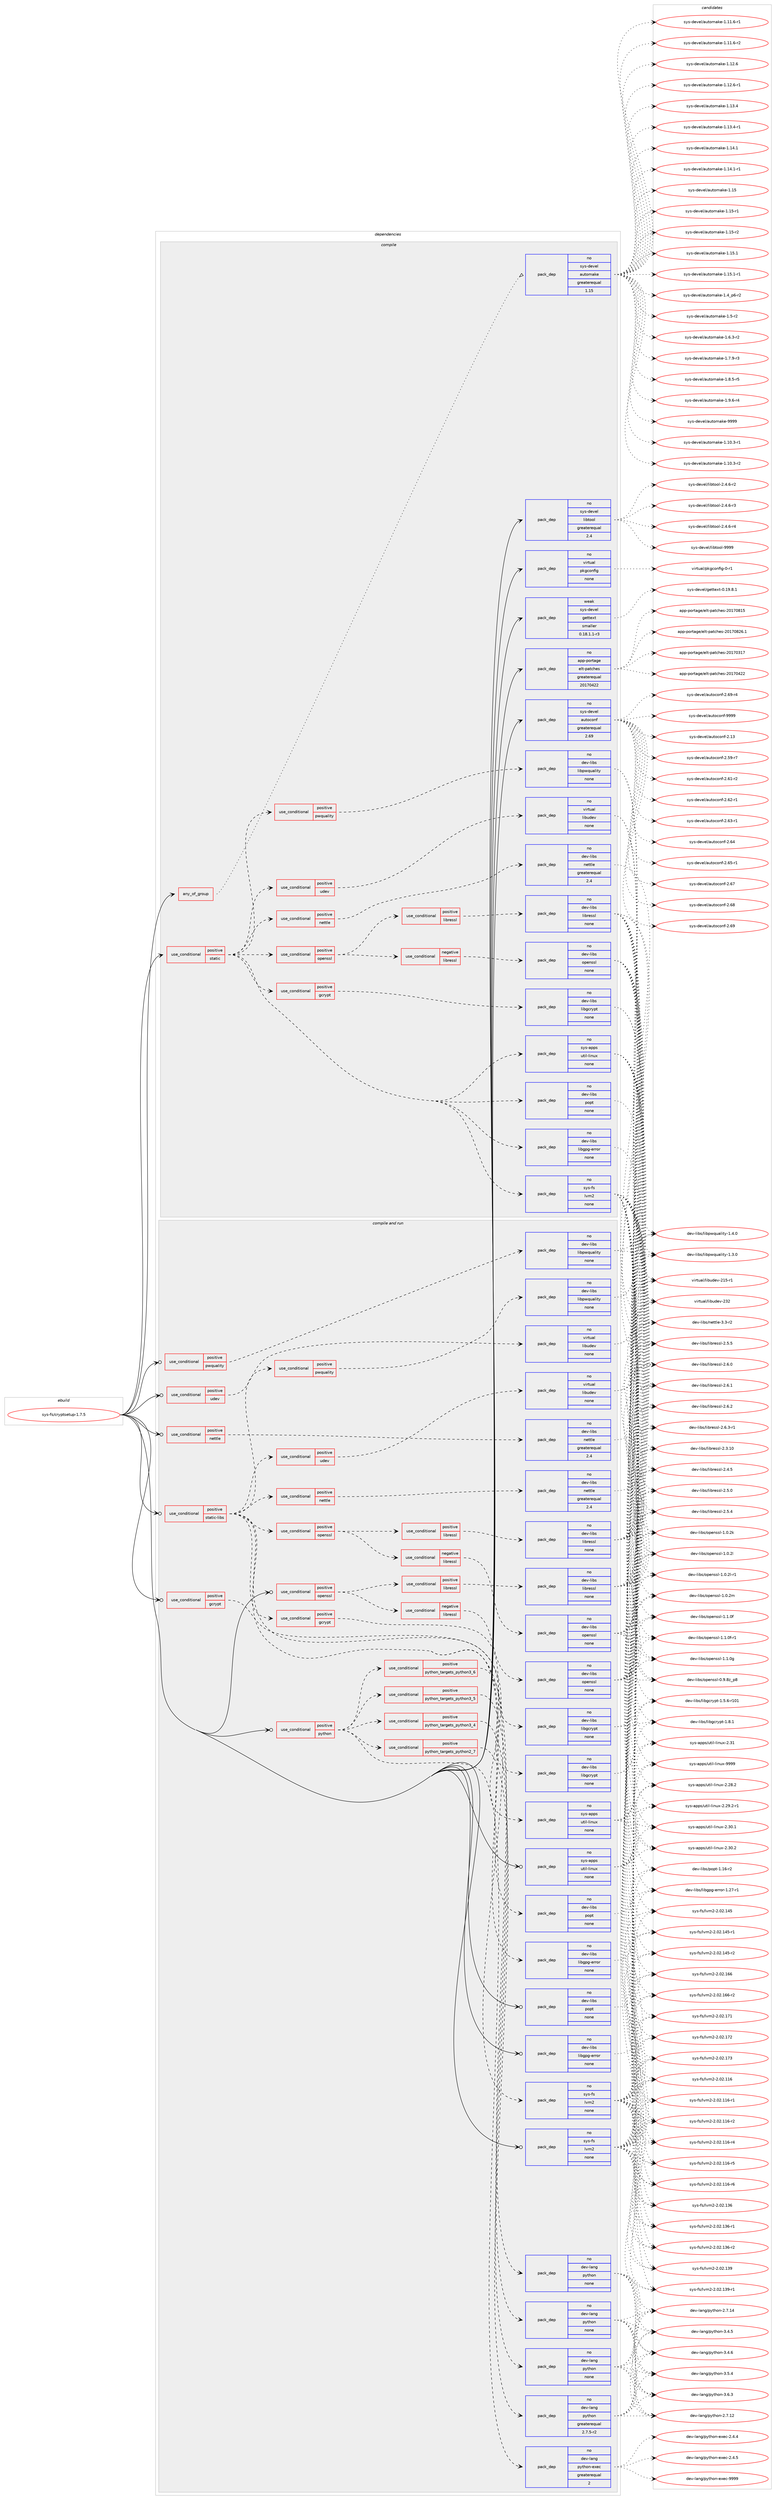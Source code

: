 digraph prolog {

# *************
# Graph options
# *************

newrank=true;
concentrate=true;
compound=true;
graph [rankdir=LR,fontname=Helvetica,fontsize=10,ranksep=1.5];#, ranksep=2.5, nodesep=0.2];
edge  [arrowhead=vee];
node  [fontname=Helvetica,fontsize=10];

# **********
# The ebuild
# **********

subgraph cluster_leftcol {
color=gray;
rank=same;
label=<<i>ebuild</i>>;
id [label="sys-fs/cryptsetup-1.7.5", color=red, width=4, href="../sys-fs/cryptsetup-1.7.5.svg"];
}

# ****************
# The dependencies
# ****************

subgraph cluster_midcol {
color=gray;
label=<<i>dependencies</i>>;
subgraph cluster_compile {
fillcolor="#eeeeee";
style=filled;
label=<<i>compile</i>>;
subgraph any8210 {
dependency487617 [label=<<TABLE BORDER="0" CELLBORDER="1" CELLSPACING="0" CELLPADDING="4"><TR><TD CELLPADDING="10">any_of_group</TD></TR></TABLE>>, shape=none, color=red];subgraph pack362355 {
dependency487618 [label=<<TABLE BORDER="0" CELLBORDER="1" CELLSPACING="0" CELLPADDING="4" WIDTH="220"><TR><TD ROWSPAN="6" CELLPADDING="30">pack_dep</TD></TR><TR><TD WIDTH="110">no</TD></TR><TR><TD>sys-devel</TD></TR><TR><TD>automake</TD></TR><TR><TD>greaterequal</TD></TR><TR><TD>1.15</TD></TR></TABLE>>, shape=none, color=blue];
}
dependency487617:e -> dependency487618:w [weight=20,style="dotted",arrowhead="oinv"];
}
id:e -> dependency487617:w [weight=20,style="solid",arrowhead="vee"];
subgraph cond116753 {
dependency487619 [label=<<TABLE BORDER="0" CELLBORDER="1" CELLSPACING="0" CELLPADDING="4"><TR><TD ROWSPAN="3" CELLPADDING="10">use_conditional</TD></TR><TR><TD>positive</TD></TR><TR><TD>static</TD></TR></TABLE>>, shape=none, color=red];
subgraph pack362356 {
dependency487620 [label=<<TABLE BORDER="0" CELLBORDER="1" CELLSPACING="0" CELLPADDING="4" WIDTH="220"><TR><TD ROWSPAN="6" CELLPADDING="30">pack_dep</TD></TR><TR><TD WIDTH="110">no</TD></TR><TR><TD>dev-libs</TD></TR><TR><TD>libgpg-error</TD></TR><TR><TD>none</TD></TR><TR><TD></TD></TR></TABLE>>, shape=none, color=blue];
}
dependency487619:e -> dependency487620:w [weight=20,style="dashed",arrowhead="vee"];
subgraph pack362357 {
dependency487621 [label=<<TABLE BORDER="0" CELLBORDER="1" CELLSPACING="0" CELLPADDING="4" WIDTH="220"><TR><TD ROWSPAN="6" CELLPADDING="30">pack_dep</TD></TR><TR><TD WIDTH="110">no</TD></TR><TR><TD>dev-libs</TD></TR><TR><TD>popt</TD></TR><TR><TD>none</TD></TR><TR><TD></TD></TR></TABLE>>, shape=none, color=blue];
}
dependency487619:e -> dependency487621:w [weight=20,style="dashed",arrowhead="vee"];
subgraph pack362358 {
dependency487622 [label=<<TABLE BORDER="0" CELLBORDER="1" CELLSPACING="0" CELLPADDING="4" WIDTH="220"><TR><TD ROWSPAN="6" CELLPADDING="30">pack_dep</TD></TR><TR><TD WIDTH="110">no</TD></TR><TR><TD>sys-apps</TD></TR><TR><TD>util-linux</TD></TR><TR><TD>none</TD></TR><TR><TD></TD></TR></TABLE>>, shape=none, color=blue];
}
dependency487619:e -> dependency487622:w [weight=20,style="dashed",arrowhead="vee"];
subgraph cond116754 {
dependency487623 [label=<<TABLE BORDER="0" CELLBORDER="1" CELLSPACING="0" CELLPADDING="4"><TR><TD ROWSPAN="3" CELLPADDING="10">use_conditional</TD></TR><TR><TD>positive</TD></TR><TR><TD>gcrypt</TD></TR></TABLE>>, shape=none, color=red];
subgraph pack362359 {
dependency487624 [label=<<TABLE BORDER="0" CELLBORDER="1" CELLSPACING="0" CELLPADDING="4" WIDTH="220"><TR><TD ROWSPAN="6" CELLPADDING="30">pack_dep</TD></TR><TR><TD WIDTH="110">no</TD></TR><TR><TD>dev-libs</TD></TR><TR><TD>libgcrypt</TD></TR><TR><TD>none</TD></TR><TR><TD></TD></TR></TABLE>>, shape=none, color=blue];
}
dependency487623:e -> dependency487624:w [weight=20,style="dashed",arrowhead="vee"];
}
dependency487619:e -> dependency487623:w [weight=20,style="dashed",arrowhead="vee"];
subgraph cond116755 {
dependency487625 [label=<<TABLE BORDER="0" CELLBORDER="1" CELLSPACING="0" CELLPADDING="4"><TR><TD ROWSPAN="3" CELLPADDING="10">use_conditional</TD></TR><TR><TD>positive</TD></TR><TR><TD>nettle</TD></TR></TABLE>>, shape=none, color=red];
subgraph pack362360 {
dependency487626 [label=<<TABLE BORDER="0" CELLBORDER="1" CELLSPACING="0" CELLPADDING="4" WIDTH="220"><TR><TD ROWSPAN="6" CELLPADDING="30">pack_dep</TD></TR><TR><TD WIDTH="110">no</TD></TR><TR><TD>dev-libs</TD></TR><TR><TD>nettle</TD></TR><TR><TD>greaterequal</TD></TR><TR><TD>2.4</TD></TR></TABLE>>, shape=none, color=blue];
}
dependency487625:e -> dependency487626:w [weight=20,style="dashed",arrowhead="vee"];
}
dependency487619:e -> dependency487625:w [weight=20,style="dashed",arrowhead="vee"];
subgraph cond116756 {
dependency487627 [label=<<TABLE BORDER="0" CELLBORDER="1" CELLSPACING="0" CELLPADDING="4"><TR><TD ROWSPAN="3" CELLPADDING="10">use_conditional</TD></TR><TR><TD>positive</TD></TR><TR><TD>openssl</TD></TR></TABLE>>, shape=none, color=red];
subgraph cond116757 {
dependency487628 [label=<<TABLE BORDER="0" CELLBORDER="1" CELLSPACING="0" CELLPADDING="4"><TR><TD ROWSPAN="3" CELLPADDING="10">use_conditional</TD></TR><TR><TD>negative</TD></TR><TR><TD>libressl</TD></TR></TABLE>>, shape=none, color=red];
subgraph pack362361 {
dependency487629 [label=<<TABLE BORDER="0" CELLBORDER="1" CELLSPACING="0" CELLPADDING="4" WIDTH="220"><TR><TD ROWSPAN="6" CELLPADDING="30">pack_dep</TD></TR><TR><TD WIDTH="110">no</TD></TR><TR><TD>dev-libs</TD></TR><TR><TD>openssl</TD></TR><TR><TD>none</TD></TR><TR><TD></TD></TR></TABLE>>, shape=none, color=blue];
}
dependency487628:e -> dependency487629:w [weight=20,style="dashed",arrowhead="vee"];
}
dependency487627:e -> dependency487628:w [weight=20,style="dashed",arrowhead="vee"];
subgraph cond116758 {
dependency487630 [label=<<TABLE BORDER="0" CELLBORDER="1" CELLSPACING="0" CELLPADDING="4"><TR><TD ROWSPAN="3" CELLPADDING="10">use_conditional</TD></TR><TR><TD>positive</TD></TR><TR><TD>libressl</TD></TR></TABLE>>, shape=none, color=red];
subgraph pack362362 {
dependency487631 [label=<<TABLE BORDER="0" CELLBORDER="1" CELLSPACING="0" CELLPADDING="4" WIDTH="220"><TR><TD ROWSPAN="6" CELLPADDING="30">pack_dep</TD></TR><TR><TD WIDTH="110">no</TD></TR><TR><TD>dev-libs</TD></TR><TR><TD>libressl</TD></TR><TR><TD>none</TD></TR><TR><TD></TD></TR></TABLE>>, shape=none, color=blue];
}
dependency487630:e -> dependency487631:w [weight=20,style="dashed",arrowhead="vee"];
}
dependency487627:e -> dependency487630:w [weight=20,style="dashed",arrowhead="vee"];
}
dependency487619:e -> dependency487627:w [weight=20,style="dashed",arrowhead="vee"];
subgraph cond116759 {
dependency487632 [label=<<TABLE BORDER="0" CELLBORDER="1" CELLSPACING="0" CELLPADDING="4"><TR><TD ROWSPAN="3" CELLPADDING="10">use_conditional</TD></TR><TR><TD>positive</TD></TR><TR><TD>pwquality</TD></TR></TABLE>>, shape=none, color=red];
subgraph pack362363 {
dependency487633 [label=<<TABLE BORDER="0" CELLBORDER="1" CELLSPACING="0" CELLPADDING="4" WIDTH="220"><TR><TD ROWSPAN="6" CELLPADDING="30">pack_dep</TD></TR><TR><TD WIDTH="110">no</TD></TR><TR><TD>dev-libs</TD></TR><TR><TD>libpwquality</TD></TR><TR><TD>none</TD></TR><TR><TD></TD></TR></TABLE>>, shape=none, color=blue];
}
dependency487632:e -> dependency487633:w [weight=20,style="dashed",arrowhead="vee"];
}
dependency487619:e -> dependency487632:w [weight=20,style="dashed",arrowhead="vee"];
subgraph pack362364 {
dependency487634 [label=<<TABLE BORDER="0" CELLBORDER="1" CELLSPACING="0" CELLPADDING="4" WIDTH="220"><TR><TD ROWSPAN="6" CELLPADDING="30">pack_dep</TD></TR><TR><TD WIDTH="110">no</TD></TR><TR><TD>sys-fs</TD></TR><TR><TD>lvm2</TD></TR><TR><TD>none</TD></TR><TR><TD></TD></TR></TABLE>>, shape=none, color=blue];
}
dependency487619:e -> dependency487634:w [weight=20,style="dashed",arrowhead="vee"];
subgraph cond116760 {
dependency487635 [label=<<TABLE BORDER="0" CELLBORDER="1" CELLSPACING="0" CELLPADDING="4"><TR><TD ROWSPAN="3" CELLPADDING="10">use_conditional</TD></TR><TR><TD>positive</TD></TR><TR><TD>udev</TD></TR></TABLE>>, shape=none, color=red];
subgraph pack362365 {
dependency487636 [label=<<TABLE BORDER="0" CELLBORDER="1" CELLSPACING="0" CELLPADDING="4" WIDTH="220"><TR><TD ROWSPAN="6" CELLPADDING="30">pack_dep</TD></TR><TR><TD WIDTH="110">no</TD></TR><TR><TD>virtual</TD></TR><TR><TD>libudev</TD></TR><TR><TD>none</TD></TR><TR><TD></TD></TR></TABLE>>, shape=none, color=blue];
}
dependency487635:e -> dependency487636:w [weight=20,style="dashed",arrowhead="vee"];
}
dependency487619:e -> dependency487635:w [weight=20,style="dashed",arrowhead="vee"];
}
id:e -> dependency487619:w [weight=20,style="solid",arrowhead="vee"];
subgraph pack362366 {
dependency487637 [label=<<TABLE BORDER="0" CELLBORDER="1" CELLSPACING="0" CELLPADDING="4" WIDTH="220"><TR><TD ROWSPAN="6" CELLPADDING="30">pack_dep</TD></TR><TR><TD WIDTH="110">no</TD></TR><TR><TD>app-portage</TD></TR><TR><TD>elt-patches</TD></TR><TR><TD>greaterequal</TD></TR><TR><TD>20170422</TD></TR></TABLE>>, shape=none, color=blue];
}
id:e -> dependency487637:w [weight=20,style="solid",arrowhead="vee"];
subgraph pack362367 {
dependency487638 [label=<<TABLE BORDER="0" CELLBORDER="1" CELLSPACING="0" CELLPADDING="4" WIDTH="220"><TR><TD ROWSPAN="6" CELLPADDING="30">pack_dep</TD></TR><TR><TD WIDTH="110">no</TD></TR><TR><TD>sys-devel</TD></TR><TR><TD>autoconf</TD></TR><TR><TD>greaterequal</TD></TR><TR><TD>2.69</TD></TR></TABLE>>, shape=none, color=blue];
}
id:e -> dependency487638:w [weight=20,style="solid",arrowhead="vee"];
subgraph pack362368 {
dependency487639 [label=<<TABLE BORDER="0" CELLBORDER="1" CELLSPACING="0" CELLPADDING="4" WIDTH="220"><TR><TD ROWSPAN="6" CELLPADDING="30">pack_dep</TD></TR><TR><TD WIDTH="110">no</TD></TR><TR><TD>sys-devel</TD></TR><TR><TD>libtool</TD></TR><TR><TD>greaterequal</TD></TR><TR><TD>2.4</TD></TR></TABLE>>, shape=none, color=blue];
}
id:e -> dependency487639:w [weight=20,style="solid",arrowhead="vee"];
subgraph pack362369 {
dependency487640 [label=<<TABLE BORDER="0" CELLBORDER="1" CELLSPACING="0" CELLPADDING="4" WIDTH="220"><TR><TD ROWSPAN="6" CELLPADDING="30">pack_dep</TD></TR><TR><TD WIDTH="110">no</TD></TR><TR><TD>virtual</TD></TR><TR><TD>pkgconfig</TD></TR><TR><TD>none</TD></TR><TR><TD></TD></TR></TABLE>>, shape=none, color=blue];
}
id:e -> dependency487640:w [weight=20,style="solid",arrowhead="vee"];
subgraph pack362370 {
dependency487641 [label=<<TABLE BORDER="0" CELLBORDER="1" CELLSPACING="0" CELLPADDING="4" WIDTH="220"><TR><TD ROWSPAN="6" CELLPADDING="30">pack_dep</TD></TR><TR><TD WIDTH="110">weak</TD></TR><TR><TD>sys-devel</TD></TR><TR><TD>gettext</TD></TR><TR><TD>smaller</TD></TR><TR><TD>0.18.1.1-r3</TD></TR></TABLE>>, shape=none, color=blue];
}
id:e -> dependency487641:w [weight=20,style="solid",arrowhead="vee"];
}
subgraph cluster_compileandrun {
fillcolor="#eeeeee";
style=filled;
label=<<i>compile and run</i>>;
subgraph cond116761 {
dependency487642 [label=<<TABLE BORDER="0" CELLBORDER="1" CELLSPACING="0" CELLPADDING="4"><TR><TD ROWSPAN="3" CELLPADDING="10">use_conditional</TD></TR><TR><TD>positive</TD></TR><TR><TD>gcrypt</TD></TR></TABLE>>, shape=none, color=red];
subgraph pack362371 {
dependency487643 [label=<<TABLE BORDER="0" CELLBORDER="1" CELLSPACING="0" CELLPADDING="4" WIDTH="220"><TR><TD ROWSPAN="6" CELLPADDING="30">pack_dep</TD></TR><TR><TD WIDTH="110">no</TD></TR><TR><TD>dev-libs</TD></TR><TR><TD>libgcrypt</TD></TR><TR><TD>none</TD></TR><TR><TD></TD></TR></TABLE>>, shape=none, color=blue];
}
dependency487642:e -> dependency487643:w [weight=20,style="dashed",arrowhead="vee"];
}
id:e -> dependency487642:w [weight=20,style="solid",arrowhead="odotvee"];
subgraph cond116762 {
dependency487644 [label=<<TABLE BORDER="0" CELLBORDER="1" CELLSPACING="0" CELLPADDING="4"><TR><TD ROWSPAN="3" CELLPADDING="10">use_conditional</TD></TR><TR><TD>positive</TD></TR><TR><TD>nettle</TD></TR></TABLE>>, shape=none, color=red];
subgraph pack362372 {
dependency487645 [label=<<TABLE BORDER="0" CELLBORDER="1" CELLSPACING="0" CELLPADDING="4" WIDTH="220"><TR><TD ROWSPAN="6" CELLPADDING="30">pack_dep</TD></TR><TR><TD WIDTH="110">no</TD></TR><TR><TD>dev-libs</TD></TR><TR><TD>nettle</TD></TR><TR><TD>greaterequal</TD></TR><TR><TD>2.4</TD></TR></TABLE>>, shape=none, color=blue];
}
dependency487644:e -> dependency487645:w [weight=20,style="dashed",arrowhead="vee"];
}
id:e -> dependency487644:w [weight=20,style="solid",arrowhead="odotvee"];
subgraph cond116763 {
dependency487646 [label=<<TABLE BORDER="0" CELLBORDER="1" CELLSPACING="0" CELLPADDING="4"><TR><TD ROWSPAN="3" CELLPADDING="10">use_conditional</TD></TR><TR><TD>positive</TD></TR><TR><TD>openssl</TD></TR></TABLE>>, shape=none, color=red];
subgraph cond116764 {
dependency487647 [label=<<TABLE BORDER="0" CELLBORDER="1" CELLSPACING="0" CELLPADDING="4"><TR><TD ROWSPAN="3" CELLPADDING="10">use_conditional</TD></TR><TR><TD>negative</TD></TR><TR><TD>libressl</TD></TR></TABLE>>, shape=none, color=red];
subgraph pack362373 {
dependency487648 [label=<<TABLE BORDER="0" CELLBORDER="1" CELLSPACING="0" CELLPADDING="4" WIDTH="220"><TR><TD ROWSPAN="6" CELLPADDING="30">pack_dep</TD></TR><TR><TD WIDTH="110">no</TD></TR><TR><TD>dev-libs</TD></TR><TR><TD>openssl</TD></TR><TR><TD>none</TD></TR><TR><TD></TD></TR></TABLE>>, shape=none, color=blue];
}
dependency487647:e -> dependency487648:w [weight=20,style="dashed",arrowhead="vee"];
}
dependency487646:e -> dependency487647:w [weight=20,style="dashed",arrowhead="vee"];
subgraph cond116765 {
dependency487649 [label=<<TABLE BORDER="0" CELLBORDER="1" CELLSPACING="0" CELLPADDING="4"><TR><TD ROWSPAN="3" CELLPADDING="10">use_conditional</TD></TR><TR><TD>positive</TD></TR><TR><TD>libressl</TD></TR></TABLE>>, shape=none, color=red];
subgraph pack362374 {
dependency487650 [label=<<TABLE BORDER="0" CELLBORDER="1" CELLSPACING="0" CELLPADDING="4" WIDTH="220"><TR><TD ROWSPAN="6" CELLPADDING="30">pack_dep</TD></TR><TR><TD WIDTH="110">no</TD></TR><TR><TD>dev-libs</TD></TR><TR><TD>libressl</TD></TR><TR><TD>none</TD></TR><TR><TD></TD></TR></TABLE>>, shape=none, color=blue];
}
dependency487649:e -> dependency487650:w [weight=20,style="dashed",arrowhead="vee"];
}
dependency487646:e -> dependency487649:w [weight=20,style="dashed",arrowhead="vee"];
}
id:e -> dependency487646:w [weight=20,style="solid",arrowhead="odotvee"];
subgraph cond116766 {
dependency487651 [label=<<TABLE BORDER="0" CELLBORDER="1" CELLSPACING="0" CELLPADDING="4"><TR><TD ROWSPAN="3" CELLPADDING="10">use_conditional</TD></TR><TR><TD>positive</TD></TR><TR><TD>pwquality</TD></TR></TABLE>>, shape=none, color=red];
subgraph pack362375 {
dependency487652 [label=<<TABLE BORDER="0" CELLBORDER="1" CELLSPACING="0" CELLPADDING="4" WIDTH="220"><TR><TD ROWSPAN="6" CELLPADDING="30">pack_dep</TD></TR><TR><TD WIDTH="110">no</TD></TR><TR><TD>dev-libs</TD></TR><TR><TD>libpwquality</TD></TR><TR><TD>none</TD></TR><TR><TD></TD></TR></TABLE>>, shape=none, color=blue];
}
dependency487651:e -> dependency487652:w [weight=20,style="dashed",arrowhead="vee"];
}
id:e -> dependency487651:w [weight=20,style="solid",arrowhead="odotvee"];
subgraph cond116767 {
dependency487653 [label=<<TABLE BORDER="0" CELLBORDER="1" CELLSPACING="0" CELLPADDING="4"><TR><TD ROWSPAN="3" CELLPADDING="10">use_conditional</TD></TR><TR><TD>positive</TD></TR><TR><TD>python</TD></TR></TABLE>>, shape=none, color=red];
subgraph cond116768 {
dependency487654 [label=<<TABLE BORDER="0" CELLBORDER="1" CELLSPACING="0" CELLPADDING="4"><TR><TD ROWSPAN="3" CELLPADDING="10">use_conditional</TD></TR><TR><TD>positive</TD></TR><TR><TD>python_targets_python2_7</TD></TR></TABLE>>, shape=none, color=red];
subgraph pack362376 {
dependency487655 [label=<<TABLE BORDER="0" CELLBORDER="1" CELLSPACING="0" CELLPADDING="4" WIDTH="220"><TR><TD ROWSPAN="6" CELLPADDING="30">pack_dep</TD></TR><TR><TD WIDTH="110">no</TD></TR><TR><TD>dev-lang</TD></TR><TR><TD>python</TD></TR><TR><TD>greaterequal</TD></TR><TR><TD>2.7.5-r2</TD></TR></TABLE>>, shape=none, color=blue];
}
dependency487654:e -> dependency487655:w [weight=20,style="dashed",arrowhead="vee"];
}
dependency487653:e -> dependency487654:w [weight=20,style="dashed",arrowhead="vee"];
subgraph cond116769 {
dependency487656 [label=<<TABLE BORDER="0" CELLBORDER="1" CELLSPACING="0" CELLPADDING="4"><TR><TD ROWSPAN="3" CELLPADDING="10">use_conditional</TD></TR><TR><TD>positive</TD></TR><TR><TD>python_targets_python3_4</TD></TR></TABLE>>, shape=none, color=red];
subgraph pack362377 {
dependency487657 [label=<<TABLE BORDER="0" CELLBORDER="1" CELLSPACING="0" CELLPADDING="4" WIDTH="220"><TR><TD ROWSPAN="6" CELLPADDING="30">pack_dep</TD></TR><TR><TD WIDTH="110">no</TD></TR><TR><TD>dev-lang</TD></TR><TR><TD>python</TD></TR><TR><TD>none</TD></TR><TR><TD></TD></TR></TABLE>>, shape=none, color=blue];
}
dependency487656:e -> dependency487657:w [weight=20,style="dashed",arrowhead="vee"];
}
dependency487653:e -> dependency487656:w [weight=20,style="dashed",arrowhead="vee"];
subgraph cond116770 {
dependency487658 [label=<<TABLE BORDER="0" CELLBORDER="1" CELLSPACING="0" CELLPADDING="4"><TR><TD ROWSPAN="3" CELLPADDING="10">use_conditional</TD></TR><TR><TD>positive</TD></TR><TR><TD>python_targets_python3_5</TD></TR></TABLE>>, shape=none, color=red];
subgraph pack362378 {
dependency487659 [label=<<TABLE BORDER="0" CELLBORDER="1" CELLSPACING="0" CELLPADDING="4" WIDTH="220"><TR><TD ROWSPAN="6" CELLPADDING="30">pack_dep</TD></TR><TR><TD WIDTH="110">no</TD></TR><TR><TD>dev-lang</TD></TR><TR><TD>python</TD></TR><TR><TD>none</TD></TR><TR><TD></TD></TR></TABLE>>, shape=none, color=blue];
}
dependency487658:e -> dependency487659:w [weight=20,style="dashed",arrowhead="vee"];
}
dependency487653:e -> dependency487658:w [weight=20,style="dashed",arrowhead="vee"];
subgraph cond116771 {
dependency487660 [label=<<TABLE BORDER="0" CELLBORDER="1" CELLSPACING="0" CELLPADDING="4"><TR><TD ROWSPAN="3" CELLPADDING="10">use_conditional</TD></TR><TR><TD>positive</TD></TR><TR><TD>python_targets_python3_6</TD></TR></TABLE>>, shape=none, color=red];
subgraph pack362379 {
dependency487661 [label=<<TABLE BORDER="0" CELLBORDER="1" CELLSPACING="0" CELLPADDING="4" WIDTH="220"><TR><TD ROWSPAN="6" CELLPADDING="30">pack_dep</TD></TR><TR><TD WIDTH="110">no</TD></TR><TR><TD>dev-lang</TD></TR><TR><TD>python</TD></TR><TR><TD>none</TD></TR><TR><TD></TD></TR></TABLE>>, shape=none, color=blue];
}
dependency487660:e -> dependency487661:w [weight=20,style="dashed",arrowhead="vee"];
}
dependency487653:e -> dependency487660:w [weight=20,style="dashed",arrowhead="vee"];
subgraph pack362380 {
dependency487662 [label=<<TABLE BORDER="0" CELLBORDER="1" CELLSPACING="0" CELLPADDING="4" WIDTH="220"><TR><TD ROWSPAN="6" CELLPADDING="30">pack_dep</TD></TR><TR><TD WIDTH="110">no</TD></TR><TR><TD>dev-lang</TD></TR><TR><TD>python-exec</TD></TR><TR><TD>greaterequal</TD></TR><TR><TD>2</TD></TR></TABLE>>, shape=none, color=blue];
}
dependency487653:e -> dependency487662:w [weight=20,style="dashed",arrowhead="vee"];
}
id:e -> dependency487653:w [weight=20,style="solid",arrowhead="odotvee"];
subgraph cond116772 {
dependency487663 [label=<<TABLE BORDER="0" CELLBORDER="1" CELLSPACING="0" CELLPADDING="4"><TR><TD ROWSPAN="3" CELLPADDING="10">use_conditional</TD></TR><TR><TD>positive</TD></TR><TR><TD>static-libs</TD></TR></TABLE>>, shape=none, color=red];
subgraph pack362381 {
dependency487664 [label=<<TABLE BORDER="0" CELLBORDER="1" CELLSPACING="0" CELLPADDING="4" WIDTH="220"><TR><TD ROWSPAN="6" CELLPADDING="30">pack_dep</TD></TR><TR><TD WIDTH="110">no</TD></TR><TR><TD>dev-libs</TD></TR><TR><TD>libgpg-error</TD></TR><TR><TD>none</TD></TR><TR><TD></TD></TR></TABLE>>, shape=none, color=blue];
}
dependency487663:e -> dependency487664:w [weight=20,style="dashed",arrowhead="vee"];
subgraph pack362382 {
dependency487665 [label=<<TABLE BORDER="0" CELLBORDER="1" CELLSPACING="0" CELLPADDING="4" WIDTH="220"><TR><TD ROWSPAN="6" CELLPADDING="30">pack_dep</TD></TR><TR><TD WIDTH="110">no</TD></TR><TR><TD>dev-libs</TD></TR><TR><TD>popt</TD></TR><TR><TD>none</TD></TR><TR><TD></TD></TR></TABLE>>, shape=none, color=blue];
}
dependency487663:e -> dependency487665:w [weight=20,style="dashed",arrowhead="vee"];
subgraph pack362383 {
dependency487666 [label=<<TABLE BORDER="0" CELLBORDER="1" CELLSPACING="0" CELLPADDING="4" WIDTH="220"><TR><TD ROWSPAN="6" CELLPADDING="30">pack_dep</TD></TR><TR><TD WIDTH="110">no</TD></TR><TR><TD>sys-apps</TD></TR><TR><TD>util-linux</TD></TR><TR><TD>none</TD></TR><TR><TD></TD></TR></TABLE>>, shape=none, color=blue];
}
dependency487663:e -> dependency487666:w [weight=20,style="dashed",arrowhead="vee"];
subgraph cond116773 {
dependency487667 [label=<<TABLE BORDER="0" CELLBORDER="1" CELLSPACING="0" CELLPADDING="4"><TR><TD ROWSPAN="3" CELLPADDING="10">use_conditional</TD></TR><TR><TD>positive</TD></TR><TR><TD>gcrypt</TD></TR></TABLE>>, shape=none, color=red];
subgraph pack362384 {
dependency487668 [label=<<TABLE BORDER="0" CELLBORDER="1" CELLSPACING="0" CELLPADDING="4" WIDTH="220"><TR><TD ROWSPAN="6" CELLPADDING="30">pack_dep</TD></TR><TR><TD WIDTH="110">no</TD></TR><TR><TD>dev-libs</TD></TR><TR><TD>libgcrypt</TD></TR><TR><TD>none</TD></TR><TR><TD></TD></TR></TABLE>>, shape=none, color=blue];
}
dependency487667:e -> dependency487668:w [weight=20,style="dashed",arrowhead="vee"];
}
dependency487663:e -> dependency487667:w [weight=20,style="dashed",arrowhead="vee"];
subgraph cond116774 {
dependency487669 [label=<<TABLE BORDER="0" CELLBORDER="1" CELLSPACING="0" CELLPADDING="4"><TR><TD ROWSPAN="3" CELLPADDING="10">use_conditional</TD></TR><TR><TD>positive</TD></TR><TR><TD>nettle</TD></TR></TABLE>>, shape=none, color=red];
subgraph pack362385 {
dependency487670 [label=<<TABLE BORDER="0" CELLBORDER="1" CELLSPACING="0" CELLPADDING="4" WIDTH="220"><TR><TD ROWSPAN="6" CELLPADDING="30">pack_dep</TD></TR><TR><TD WIDTH="110">no</TD></TR><TR><TD>dev-libs</TD></TR><TR><TD>nettle</TD></TR><TR><TD>greaterequal</TD></TR><TR><TD>2.4</TD></TR></TABLE>>, shape=none, color=blue];
}
dependency487669:e -> dependency487670:w [weight=20,style="dashed",arrowhead="vee"];
}
dependency487663:e -> dependency487669:w [weight=20,style="dashed",arrowhead="vee"];
subgraph cond116775 {
dependency487671 [label=<<TABLE BORDER="0" CELLBORDER="1" CELLSPACING="0" CELLPADDING="4"><TR><TD ROWSPAN="3" CELLPADDING="10">use_conditional</TD></TR><TR><TD>positive</TD></TR><TR><TD>openssl</TD></TR></TABLE>>, shape=none, color=red];
subgraph cond116776 {
dependency487672 [label=<<TABLE BORDER="0" CELLBORDER="1" CELLSPACING="0" CELLPADDING="4"><TR><TD ROWSPAN="3" CELLPADDING="10">use_conditional</TD></TR><TR><TD>negative</TD></TR><TR><TD>libressl</TD></TR></TABLE>>, shape=none, color=red];
subgraph pack362386 {
dependency487673 [label=<<TABLE BORDER="0" CELLBORDER="1" CELLSPACING="0" CELLPADDING="4" WIDTH="220"><TR><TD ROWSPAN="6" CELLPADDING="30">pack_dep</TD></TR><TR><TD WIDTH="110">no</TD></TR><TR><TD>dev-libs</TD></TR><TR><TD>openssl</TD></TR><TR><TD>none</TD></TR><TR><TD></TD></TR></TABLE>>, shape=none, color=blue];
}
dependency487672:e -> dependency487673:w [weight=20,style="dashed",arrowhead="vee"];
}
dependency487671:e -> dependency487672:w [weight=20,style="dashed",arrowhead="vee"];
subgraph cond116777 {
dependency487674 [label=<<TABLE BORDER="0" CELLBORDER="1" CELLSPACING="0" CELLPADDING="4"><TR><TD ROWSPAN="3" CELLPADDING="10">use_conditional</TD></TR><TR><TD>positive</TD></TR><TR><TD>libressl</TD></TR></TABLE>>, shape=none, color=red];
subgraph pack362387 {
dependency487675 [label=<<TABLE BORDER="0" CELLBORDER="1" CELLSPACING="0" CELLPADDING="4" WIDTH="220"><TR><TD ROWSPAN="6" CELLPADDING="30">pack_dep</TD></TR><TR><TD WIDTH="110">no</TD></TR><TR><TD>dev-libs</TD></TR><TR><TD>libressl</TD></TR><TR><TD>none</TD></TR><TR><TD></TD></TR></TABLE>>, shape=none, color=blue];
}
dependency487674:e -> dependency487675:w [weight=20,style="dashed",arrowhead="vee"];
}
dependency487671:e -> dependency487674:w [weight=20,style="dashed",arrowhead="vee"];
}
dependency487663:e -> dependency487671:w [weight=20,style="dashed",arrowhead="vee"];
subgraph cond116778 {
dependency487676 [label=<<TABLE BORDER="0" CELLBORDER="1" CELLSPACING="0" CELLPADDING="4"><TR><TD ROWSPAN="3" CELLPADDING="10">use_conditional</TD></TR><TR><TD>positive</TD></TR><TR><TD>pwquality</TD></TR></TABLE>>, shape=none, color=red];
subgraph pack362388 {
dependency487677 [label=<<TABLE BORDER="0" CELLBORDER="1" CELLSPACING="0" CELLPADDING="4" WIDTH="220"><TR><TD ROWSPAN="6" CELLPADDING="30">pack_dep</TD></TR><TR><TD WIDTH="110">no</TD></TR><TR><TD>dev-libs</TD></TR><TR><TD>libpwquality</TD></TR><TR><TD>none</TD></TR><TR><TD></TD></TR></TABLE>>, shape=none, color=blue];
}
dependency487676:e -> dependency487677:w [weight=20,style="dashed",arrowhead="vee"];
}
dependency487663:e -> dependency487676:w [weight=20,style="dashed",arrowhead="vee"];
subgraph pack362389 {
dependency487678 [label=<<TABLE BORDER="0" CELLBORDER="1" CELLSPACING="0" CELLPADDING="4" WIDTH="220"><TR><TD ROWSPAN="6" CELLPADDING="30">pack_dep</TD></TR><TR><TD WIDTH="110">no</TD></TR><TR><TD>sys-fs</TD></TR><TR><TD>lvm2</TD></TR><TR><TD>none</TD></TR><TR><TD></TD></TR></TABLE>>, shape=none, color=blue];
}
dependency487663:e -> dependency487678:w [weight=20,style="dashed",arrowhead="vee"];
subgraph cond116779 {
dependency487679 [label=<<TABLE BORDER="0" CELLBORDER="1" CELLSPACING="0" CELLPADDING="4"><TR><TD ROWSPAN="3" CELLPADDING="10">use_conditional</TD></TR><TR><TD>positive</TD></TR><TR><TD>udev</TD></TR></TABLE>>, shape=none, color=red];
subgraph pack362390 {
dependency487680 [label=<<TABLE BORDER="0" CELLBORDER="1" CELLSPACING="0" CELLPADDING="4" WIDTH="220"><TR><TD ROWSPAN="6" CELLPADDING="30">pack_dep</TD></TR><TR><TD WIDTH="110">no</TD></TR><TR><TD>virtual</TD></TR><TR><TD>libudev</TD></TR><TR><TD>none</TD></TR><TR><TD></TD></TR></TABLE>>, shape=none, color=blue];
}
dependency487679:e -> dependency487680:w [weight=20,style="dashed",arrowhead="vee"];
}
dependency487663:e -> dependency487679:w [weight=20,style="dashed",arrowhead="vee"];
}
id:e -> dependency487663:w [weight=20,style="solid",arrowhead="odotvee"];
subgraph cond116780 {
dependency487681 [label=<<TABLE BORDER="0" CELLBORDER="1" CELLSPACING="0" CELLPADDING="4"><TR><TD ROWSPAN="3" CELLPADDING="10">use_conditional</TD></TR><TR><TD>positive</TD></TR><TR><TD>udev</TD></TR></TABLE>>, shape=none, color=red];
subgraph pack362391 {
dependency487682 [label=<<TABLE BORDER="0" CELLBORDER="1" CELLSPACING="0" CELLPADDING="4" WIDTH="220"><TR><TD ROWSPAN="6" CELLPADDING="30">pack_dep</TD></TR><TR><TD WIDTH="110">no</TD></TR><TR><TD>virtual</TD></TR><TR><TD>libudev</TD></TR><TR><TD>none</TD></TR><TR><TD></TD></TR></TABLE>>, shape=none, color=blue];
}
dependency487681:e -> dependency487682:w [weight=20,style="dashed",arrowhead="vee"];
}
id:e -> dependency487681:w [weight=20,style="solid",arrowhead="odotvee"];
subgraph pack362392 {
dependency487683 [label=<<TABLE BORDER="0" CELLBORDER="1" CELLSPACING="0" CELLPADDING="4" WIDTH="220"><TR><TD ROWSPAN="6" CELLPADDING="30">pack_dep</TD></TR><TR><TD WIDTH="110">no</TD></TR><TR><TD>dev-libs</TD></TR><TR><TD>libgpg-error</TD></TR><TR><TD>none</TD></TR><TR><TD></TD></TR></TABLE>>, shape=none, color=blue];
}
id:e -> dependency487683:w [weight=20,style="solid",arrowhead="odotvee"];
subgraph pack362393 {
dependency487684 [label=<<TABLE BORDER="0" CELLBORDER="1" CELLSPACING="0" CELLPADDING="4" WIDTH="220"><TR><TD ROWSPAN="6" CELLPADDING="30">pack_dep</TD></TR><TR><TD WIDTH="110">no</TD></TR><TR><TD>dev-libs</TD></TR><TR><TD>popt</TD></TR><TR><TD>none</TD></TR><TR><TD></TD></TR></TABLE>>, shape=none, color=blue];
}
id:e -> dependency487684:w [weight=20,style="solid",arrowhead="odotvee"];
subgraph pack362394 {
dependency487685 [label=<<TABLE BORDER="0" CELLBORDER="1" CELLSPACING="0" CELLPADDING="4" WIDTH="220"><TR><TD ROWSPAN="6" CELLPADDING="30">pack_dep</TD></TR><TR><TD WIDTH="110">no</TD></TR><TR><TD>sys-apps</TD></TR><TR><TD>util-linux</TD></TR><TR><TD>none</TD></TR><TR><TD></TD></TR></TABLE>>, shape=none, color=blue];
}
id:e -> dependency487685:w [weight=20,style="solid",arrowhead="odotvee"];
subgraph pack362395 {
dependency487686 [label=<<TABLE BORDER="0" CELLBORDER="1" CELLSPACING="0" CELLPADDING="4" WIDTH="220"><TR><TD ROWSPAN="6" CELLPADDING="30">pack_dep</TD></TR><TR><TD WIDTH="110">no</TD></TR><TR><TD>sys-fs</TD></TR><TR><TD>lvm2</TD></TR><TR><TD>none</TD></TR><TR><TD></TD></TR></TABLE>>, shape=none, color=blue];
}
id:e -> dependency487686:w [weight=20,style="solid",arrowhead="odotvee"];
}
subgraph cluster_run {
fillcolor="#eeeeee";
style=filled;
label=<<i>run</i>>;
}
}

# **************
# The candidates
# **************

subgraph cluster_choices {
rank=same;
color=gray;
label=<<i>candidates</i>>;

subgraph choice362355 {
color=black;
nodesep=1;
choice11512111545100101118101108479711711611110997107101454946494846514511449 [label="sys-devel/automake-1.10.3-r1", color=red, width=4,href="../sys-devel/automake-1.10.3-r1.svg"];
choice11512111545100101118101108479711711611110997107101454946494846514511450 [label="sys-devel/automake-1.10.3-r2", color=red, width=4,href="../sys-devel/automake-1.10.3-r2.svg"];
choice11512111545100101118101108479711711611110997107101454946494946544511449 [label="sys-devel/automake-1.11.6-r1", color=red, width=4,href="../sys-devel/automake-1.11.6-r1.svg"];
choice11512111545100101118101108479711711611110997107101454946494946544511450 [label="sys-devel/automake-1.11.6-r2", color=red, width=4,href="../sys-devel/automake-1.11.6-r2.svg"];
choice1151211154510010111810110847971171161111099710710145494649504654 [label="sys-devel/automake-1.12.6", color=red, width=4,href="../sys-devel/automake-1.12.6.svg"];
choice11512111545100101118101108479711711611110997107101454946495046544511449 [label="sys-devel/automake-1.12.6-r1", color=red, width=4,href="../sys-devel/automake-1.12.6-r1.svg"];
choice1151211154510010111810110847971171161111099710710145494649514652 [label="sys-devel/automake-1.13.4", color=red, width=4,href="../sys-devel/automake-1.13.4.svg"];
choice11512111545100101118101108479711711611110997107101454946495146524511449 [label="sys-devel/automake-1.13.4-r1", color=red, width=4,href="../sys-devel/automake-1.13.4-r1.svg"];
choice1151211154510010111810110847971171161111099710710145494649524649 [label="sys-devel/automake-1.14.1", color=red, width=4,href="../sys-devel/automake-1.14.1.svg"];
choice11512111545100101118101108479711711611110997107101454946495246494511449 [label="sys-devel/automake-1.14.1-r1", color=red, width=4,href="../sys-devel/automake-1.14.1-r1.svg"];
choice115121115451001011181011084797117116111109971071014549464953 [label="sys-devel/automake-1.15", color=red, width=4,href="../sys-devel/automake-1.15.svg"];
choice1151211154510010111810110847971171161111099710710145494649534511449 [label="sys-devel/automake-1.15-r1", color=red, width=4,href="../sys-devel/automake-1.15-r1.svg"];
choice1151211154510010111810110847971171161111099710710145494649534511450 [label="sys-devel/automake-1.15-r2", color=red, width=4,href="../sys-devel/automake-1.15-r2.svg"];
choice1151211154510010111810110847971171161111099710710145494649534649 [label="sys-devel/automake-1.15.1", color=red, width=4,href="../sys-devel/automake-1.15.1.svg"];
choice11512111545100101118101108479711711611110997107101454946495346494511449 [label="sys-devel/automake-1.15.1-r1", color=red, width=4,href="../sys-devel/automake-1.15.1-r1.svg"];
choice115121115451001011181011084797117116111109971071014549465295112544511450 [label="sys-devel/automake-1.4_p6-r2", color=red, width=4,href="../sys-devel/automake-1.4_p6-r2.svg"];
choice11512111545100101118101108479711711611110997107101454946534511450 [label="sys-devel/automake-1.5-r2", color=red, width=4,href="../sys-devel/automake-1.5-r2.svg"];
choice115121115451001011181011084797117116111109971071014549465446514511450 [label="sys-devel/automake-1.6.3-r2", color=red, width=4,href="../sys-devel/automake-1.6.3-r2.svg"];
choice115121115451001011181011084797117116111109971071014549465546574511451 [label="sys-devel/automake-1.7.9-r3", color=red, width=4,href="../sys-devel/automake-1.7.9-r3.svg"];
choice115121115451001011181011084797117116111109971071014549465646534511453 [label="sys-devel/automake-1.8.5-r5", color=red, width=4,href="../sys-devel/automake-1.8.5-r5.svg"];
choice115121115451001011181011084797117116111109971071014549465746544511452 [label="sys-devel/automake-1.9.6-r4", color=red, width=4,href="../sys-devel/automake-1.9.6-r4.svg"];
choice115121115451001011181011084797117116111109971071014557575757 [label="sys-devel/automake-9999", color=red, width=4,href="../sys-devel/automake-9999.svg"];
dependency487618:e -> choice11512111545100101118101108479711711611110997107101454946494846514511449:w [style=dotted,weight="100"];
dependency487618:e -> choice11512111545100101118101108479711711611110997107101454946494846514511450:w [style=dotted,weight="100"];
dependency487618:e -> choice11512111545100101118101108479711711611110997107101454946494946544511449:w [style=dotted,weight="100"];
dependency487618:e -> choice11512111545100101118101108479711711611110997107101454946494946544511450:w [style=dotted,weight="100"];
dependency487618:e -> choice1151211154510010111810110847971171161111099710710145494649504654:w [style=dotted,weight="100"];
dependency487618:e -> choice11512111545100101118101108479711711611110997107101454946495046544511449:w [style=dotted,weight="100"];
dependency487618:e -> choice1151211154510010111810110847971171161111099710710145494649514652:w [style=dotted,weight="100"];
dependency487618:e -> choice11512111545100101118101108479711711611110997107101454946495146524511449:w [style=dotted,weight="100"];
dependency487618:e -> choice1151211154510010111810110847971171161111099710710145494649524649:w [style=dotted,weight="100"];
dependency487618:e -> choice11512111545100101118101108479711711611110997107101454946495246494511449:w [style=dotted,weight="100"];
dependency487618:e -> choice115121115451001011181011084797117116111109971071014549464953:w [style=dotted,weight="100"];
dependency487618:e -> choice1151211154510010111810110847971171161111099710710145494649534511449:w [style=dotted,weight="100"];
dependency487618:e -> choice1151211154510010111810110847971171161111099710710145494649534511450:w [style=dotted,weight="100"];
dependency487618:e -> choice1151211154510010111810110847971171161111099710710145494649534649:w [style=dotted,weight="100"];
dependency487618:e -> choice11512111545100101118101108479711711611110997107101454946495346494511449:w [style=dotted,weight="100"];
dependency487618:e -> choice115121115451001011181011084797117116111109971071014549465295112544511450:w [style=dotted,weight="100"];
dependency487618:e -> choice11512111545100101118101108479711711611110997107101454946534511450:w [style=dotted,weight="100"];
dependency487618:e -> choice115121115451001011181011084797117116111109971071014549465446514511450:w [style=dotted,weight="100"];
dependency487618:e -> choice115121115451001011181011084797117116111109971071014549465546574511451:w [style=dotted,weight="100"];
dependency487618:e -> choice115121115451001011181011084797117116111109971071014549465646534511453:w [style=dotted,weight="100"];
dependency487618:e -> choice115121115451001011181011084797117116111109971071014549465746544511452:w [style=dotted,weight="100"];
dependency487618:e -> choice115121115451001011181011084797117116111109971071014557575757:w [style=dotted,weight="100"];
}
subgraph choice362356 {
color=black;
nodesep=1;
choice100101118451081059811547108105981031121034510111411411111445494650554511449 [label="dev-libs/libgpg-error-1.27-r1", color=red, width=4,href="../dev-libs/libgpg-error-1.27-r1.svg"];
dependency487620:e -> choice100101118451081059811547108105981031121034510111411411111445494650554511449:w [style=dotted,weight="100"];
}
subgraph choice362357 {
color=black;
nodesep=1;
choice10010111845108105981154711211111211645494649544511450 [label="dev-libs/popt-1.16-r2", color=red, width=4,href="../dev-libs/popt-1.16-r2.svg"];
dependency487621:e -> choice10010111845108105981154711211111211645494649544511450:w [style=dotted,weight="100"];
}
subgraph choice362358 {
color=black;
nodesep=1;
choice1151211154597112112115471171161051084510810511011712045504650564650 [label="sys-apps/util-linux-2.28.2", color=red, width=4,href="../sys-apps/util-linux-2.28.2.svg"];
choice11512111545971121121154711711610510845108105110117120455046505746504511449 [label="sys-apps/util-linux-2.29.2-r1", color=red, width=4,href="../sys-apps/util-linux-2.29.2-r1.svg"];
choice1151211154597112112115471171161051084510810511011712045504651484649 [label="sys-apps/util-linux-2.30.1", color=red, width=4,href="../sys-apps/util-linux-2.30.1.svg"];
choice1151211154597112112115471171161051084510810511011712045504651484650 [label="sys-apps/util-linux-2.30.2", color=red, width=4,href="../sys-apps/util-linux-2.30.2.svg"];
choice115121115459711211211547117116105108451081051101171204550465149 [label="sys-apps/util-linux-2.31", color=red, width=4,href="../sys-apps/util-linux-2.31.svg"];
choice115121115459711211211547117116105108451081051101171204557575757 [label="sys-apps/util-linux-9999", color=red, width=4,href="../sys-apps/util-linux-9999.svg"];
dependency487622:e -> choice1151211154597112112115471171161051084510810511011712045504650564650:w [style=dotted,weight="100"];
dependency487622:e -> choice11512111545971121121154711711610510845108105110117120455046505746504511449:w [style=dotted,weight="100"];
dependency487622:e -> choice1151211154597112112115471171161051084510810511011712045504651484649:w [style=dotted,weight="100"];
dependency487622:e -> choice1151211154597112112115471171161051084510810511011712045504651484650:w [style=dotted,weight="100"];
dependency487622:e -> choice115121115459711211211547117116105108451081051101171204550465149:w [style=dotted,weight="100"];
dependency487622:e -> choice115121115459711211211547117116105108451081051101171204557575757:w [style=dotted,weight="100"];
}
subgraph choice362359 {
color=black;
nodesep=1;
choice100101118451081059811547108105981039911412111211645494653465445114494849 [label="dev-libs/libgcrypt-1.5.6-r101", color=red, width=4,href="../dev-libs/libgcrypt-1.5.6-r101.svg"];
choice1001011184510810598115471081059810399114121112116454946564649 [label="dev-libs/libgcrypt-1.8.1", color=red, width=4,href="../dev-libs/libgcrypt-1.8.1.svg"];
dependency487624:e -> choice100101118451081059811547108105981039911412111211645494653465445114494849:w [style=dotted,weight="100"];
dependency487624:e -> choice1001011184510810598115471081059810399114121112116454946564649:w [style=dotted,weight="100"];
}
subgraph choice362360 {
color=black;
nodesep=1;
choice100101118451081059811547110101116116108101455146514511450 [label="dev-libs/nettle-3.3-r2", color=red, width=4,href="../dev-libs/nettle-3.3-r2.svg"];
dependency487626:e -> choice100101118451081059811547110101116116108101455146514511450:w [style=dotted,weight="100"];
}
subgraph choice362361 {
color=black;
nodesep=1;
choice1001011184510810598115471111121011101151151084548465746561229511256 [label="dev-libs/openssl-0.9.8z_p8", color=red, width=4,href="../dev-libs/openssl-0.9.8z_p8.svg"];
choice100101118451081059811547111112101110115115108454946484650107 [label="dev-libs/openssl-1.0.2k", color=red, width=4,href="../dev-libs/openssl-1.0.2k.svg"];
choice100101118451081059811547111112101110115115108454946484650108 [label="dev-libs/openssl-1.0.2l", color=red, width=4,href="../dev-libs/openssl-1.0.2l.svg"];
choice1001011184510810598115471111121011101151151084549464846501084511449 [label="dev-libs/openssl-1.0.2l-r1", color=red, width=4,href="../dev-libs/openssl-1.0.2l-r1.svg"];
choice100101118451081059811547111112101110115115108454946484650109 [label="dev-libs/openssl-1.0.2m", color=red, width=4,href="../dev-libs/openssl-1.0.2m.svg"];
choice100101118451081059811547111112101110115115108454946494648102 [label="dev-libs/openssl-1.1.0f", color=red, width=4,href="../dev-libs/openssl-1.1.0f.svg"];
choice1001011184510810598115471111121011101151151084549464946481024511449 [label="dev-libs/openssl-1.1.0f-r1", color=red, width=4,href="../dev-libs/openssl-1.1.0f-r1.svg"];
choice100101118451081059811547111112101110115115108454946494648103 [label="dev-libs/openssl-1.1.0g", color=red, width=4,href="../dev-libs/openssl-1.1.0g.svg"];
dependency487629:e -> choice1001011184510810598115471111121011101151151084548465746561229511256:w [style=dotted,weight="100"];
dependency487629:e -> choice100101118451081059811547111112101110115115108454946484650107:w [style=dotted,weight="100"];
dependency487629:e -> choice100101118451081059811547111112101110115115108454946484650108:w [style=dotted,weight="100"];
dependency487629:e -> choice1001011184510810598115471111121011101151151084549464846501084511449:w [style=dotted,weight="100"];
dependency487629:e -> choice100101118451081059811547111112101110115115108454946484650109:w [style=dotted,weight="100"];
dependency487629:e -> choice100101118451081059811547111112101110115115108454946494648102:w [style=dotted,weight="100"];
dependency487629:e -> choice1001011184510810598115471111121011101151151084549464946481024511449:w [style=dotted,weight="100"];
dependency487629:e -> choice100101118451081059811547111112101110115115108454946494648103:w [style=dotted,weight="100"];
}
subgraph choice362362 {
color=black;
nodesep=1;
choice1001011184510810598115471081059811410111511510845504651464948 [label="dev-libs/libressl-2.3.10", color=red, width=4,href="../dev-libs/libressl-2.3.10.svg"];
choice10010111845108105981154710810598114101115115108455046524653 [label="dev-libs/libressl-2.4.5", color=red, width=4,href="../dev-libs/libressl-2.4.5.svg"];
choice10010111845108105981154710810598114101115115108455046534648 [label="dev-libs/libressl-2.5.0", color=red, width=4,href="../dev-libs/libressl-2.5.0.svg"];
choice10010111845108105981154710810598114101115115108455046534652 [label="dev-libs/libressl-2.5.4", color=red, width=4,href="../dev-libs/libressl-2.5.4.svg"];
choice10010111845108105981154710810598114101115115108455046534653 [label="dev-libs/libressl-2.5.5", color=red, width=4,href="../dev-libs/libressl-2.5.5.svg"];
choice10010111845108105981154710810598114101115115108455046544648 [label="dev-libs/libressl-2.6.0", color=red, width=4,href="../dev-libs/libressl-2.6.0.svg"];
choice10010111845108105981154710810598114101115115108455046544649 [label="dev-libs/libressl-2.6.1", color=red, width=4,href="../dev-libs/libressl-2.6.1.svg"];
choice10010111845108105981154710810598114101115115108455046544650 [label="dev-libs/libressl-2.6.2", color=red, width=4,href="../dev-libs/libressl-2.6.2.svg"];
choice100101118451081059811547108105981141011151151084550465446514511449 [label="dev-libs/libressl-2.6.3-r1", color=red, width=4,href="../dev-libs/libressl-2.6.3-r1.svg"];
dependency487631:e -> choice1001011184510810598115471081059811410111511510845504651464948:w [style=dotted,weight="100"];
dependency487631:e -> choice10010111845108105981154710810598114101115115108455046524653:w [style=dotted,weight="100"];
dependency487631:e -> choice10010111845108105981154710810598114101115115108455046534648:w [style=dotted,weight="100"];
dependency487631:e -> choice10010111845108105981154710810598114101115115108455046534652:w [style=dotted,weight="100"];
dependency487631:e -> choice10010111845108105981154710810598114101115115108455046534653:w [style=dotted,weight="100"];
dependency487631:e -> choice10010111845108105981154710810598114101115115108455046544648:w [style=dotted,weight="100"];
dependency487631:e -> choice10010111845108105981154710810598114101115115108455046544649:w [style=dotted,weight="100"];
dependency487631:e -> choice10010111845108105981154710810598114101115115108455046544650:w [style=dotted,weight="100"];
dependency487631:e -> choice100101118451081059811547108105981141011151151084550465446514511449:w [style=dotted,weight="100"];
}
subgraph choice362363 {
color=black;
nodesep=1;
choice1001011184510810598115471081059811211911311797108105116121454946514648 [label="dev-libs/libpwquality-1.3.0", color=red, width=4,href="../dev-libs/libpwquality-1.3.0.svg"];
choice1001011184510810598115471081059811211911311797108105116121454946524648 [label="dev-libs/libpwquality-1.4.0", color=red, width=4,href="../dev-libs/libpwquality-1.4.0.svg"];
dependency487633:e -> choice1001011184510810598115471081059811211911311797108105116121454946514648:w [style=dotted,weight="100"];
dependency487633:e -> choice1001011184510810598115471081059811211911311797108105116121454946524648:w [style=dotted,weight="100"];
}
subgraph choice362364 {
color=black;
nodesep=1;
choice115121115451021154710811810950455046485046494954 [label="sys-fs/lvm2-2.02.116", color=red, width=4,href="../sys-fs/lvm2-2.02.116.svg"];
choice1151211154510211547108118109504550464850464949544511449 [label="sys-fs/lvm2-2.02.116-r1", color=red, width=4,href="../sys-fs/lvm2-2.02.116-r1.svg"];
choice1151211154510211547108118109504550464850464949544511450 [label="sys-fs/lvm2-2.02.116-r2", color=red, width=4,href="../sys-fs/lvm2-2.02.116-r2.svg"];
choice1151211154510211547108118109504550464850464949544511452 [label="sys-fs/lvm2-2.02.116-r4", color=red, width=4,href="../sys-fs/lvm2-2.02.116-r4.svg"];
choice1151211154510211547108118109504550464850464949544511453 [label="sys-fs/lvm2-2.02.116-r5", color=red, width=4,href="../sys-fs/lvm2-2.02.116-r5.svg"];
choice1151211154510211547108118109504550464850464949544511454 [label="sys-fs/lvm2-2.02.116-r6", color=red, width=4,href="../sys-fs/lvm2-2.02.116-r6.svg"];
choice115121115451021154710811810950455046485046495154 [label="sys-fs/lvm2-2.02.136", color=red, width=4,href="../sys-fs/lvm2-2.02.136.svg"];
choice1151211154510211547108118109504550464850464951544511449 [label="sys-fs/lvm2-2.02.136-r1", color=red, width=4,href="../sys-fs/lvm2-2.02.136-r1.svg"];
choice1151211154510211547108118109504550464850464951544511450 [label="sys-fs/lvm2-2.02.136-r2", color=red, width=4,href="../sys-fs/lvm2-2.02.136-r2.svg"];
choice115121115451021154710811810950455046485046495157 [label="sys-fs/lvm2-2.02.139", color=red, width=4,href="../sys-fs/lvm2-2.02.139.svg"];
choice1151211154510211547108118109504550464850464951574511449 [label="sys-fs/lvm2-2.02.139-r1", color=red, width=4,href="../sys-fs/lvm2-2.02.139-r1.svg"];
choice115121115451021154710811810950455046485046495253 [label="sys-fs/lvm2-2.02.145", color=red, width=4,href="../sys-fs/lvm2-2.02.145.svg"];
choice1151211154510211547108118109504550464850464952534511449 [label="sys-fs/lvm2-2.02.145-r1", color=red, width=4,href="../sys-fs/lvm2-2.02.145-r1.svg"];
choice1151211154510211547108118109504550464850464952534511450 [label="sys-fs/lvm2-2.02.145-r2", color=red, width=4,href="../sys-fs/lvm2-2.02.145-r2.svg"];
choice115121115451021154710811810950455046485046495454 [label="sys-fs/lvm2-2.02.166", color=red, width=4,href="../sys-fs/lvm2-2.02.166.svg"];
choice1151211154510211547108118109504550464850464954544511450 [label="sys-fs/lvm2-2.02.166-r2", color=red, width=4,href="../sys-fs/lvm2-2.02.166-r2.svg"];
choice115121115451021154710811810950455046485046495549 [label="sys-fs/lvm2-2.02.171", color=red, width=4,href="../sys-fs/lvm2-2.02.171.svg"];
choice115121115451021154710811810950455046485046495550 [label="sys-fs/lvm2-2.02.172", color=red, width=4,href="../sys-fs/lvm2-2.02.172.svg"];
choice115121115451021154710811810950455046485046495551 [label="sys-fs/lvm2-2.02.173", color=red, width=4,href="../sys-fs/lvm2-2.02.173.svg"];
dependency487634:e -> choice115121115451021154710811810950455046485046494954:w [style=dotted,weight="100"];
dependency487634:e -> choice1151211154510211547108118109504550464850464949544511449:w [style=dotted,weight="100"];
dependency487634:e -> choice1151211154510211547108118109504550464850464949544511450:w [style=dotted,weight="100"];
dependency487634:e -> choice1151211154510211547108118109504550464850464949544511452:w [style=dotted,weight="100"];
dependency487634:e -> choice1151211154510211547108118109504550464850464949544511453:w [style=dotted,weight="100"];
dependency487634:e -> choice1151211154510211547108118109504550464850464949544511454:w [style=dotted,weight="100"];
dependency487634:e -> choice115121115451021154710811810950455046485046495154:w [style=dotted,weight="100"];
dependency487634:e -> choice1151211154510211547108118109504550464850464951544511449:w [style=dotted,weight="100"];
dependency487634:e -> choice1151211154510211547108118109504550464850464951544511450:w [style=dotted,weight="100"];
dependency487634:e -> choice115121115451021154710811810950455046485046495157:w [style=dotted,weight="100"];
dependency487634:e -> choice1151211154510211547108118109504550464850464951574511449:w [style=dotted,weight="100"];
dependency487634:e -> choice115121115451021154710811810950455046485046495253:w [style=dotted,weight="100"];
dependency487634:e -> choice1151211154510211547108118109504550464850464952534511449:w [style=dotted,weight="100"];
dependency487634:e -> choice1151211154510211547108118109504550464850464952534511450:w [style=dotted,weight="100"];
dependency487634:e -> choice115121115451021154710811810950455046485046495454:w [style=dotted,weight="100"];
dependency487634:e -> choice1151211154510211547108118109504550464850464954544511450:w [style=dotted,weight="100"];
dependency487634:e -> choice115121115451021154710811810950455046485046495549:w [style=dotted,weight="100"];
dependency487634:e -> choice115121115451021154710811810950455046485046495550:w [style=dotted,weight="100"];
dependency487634:e -> choice115121115451021154710811810950455046485046495551:w [style=dotted,weight="100"];
}
subgraph choice362365 {
color=black;
nodesep=1;
choice118105114116117971084710810598117100101118455049534511449 [label="virtual/libudev-215-r1", color=red, width=4,href="../virtual/libudev-215-r1.svg"];
choice11810511411611797108471081059811710010111845505150 [label="virtual/libudev-232", color=red, width=4,href="../virtual/libudev-232.svg"];
dependency487636:e -> choice118105114116117971084710810598117100101118455049534511449:w [style=dotted,weight="100"];
dependency487636:e -> choice11810511411611797108471081059811710010111845505150:w [style=dotted,weight="100"];
}
subgraph choice362366 {
color=black;
nodesep=1;
choice97112112451121111141169710310147101108116451129711699104101115455048495548514955 [label="app-portage/elt-patches-20170317", color=red, width=4,href="../app-portage/elt-patches-20170317.svg"];
choice97112112451121111141169710310147101108116451129711699104101115455048495548525050 [label="app-portage/elt-patches-20170422", color=red, width=4,href="../app-portage/elt-patches-20170422.svg"];
choice97112112451121111141169710310147101108116451129711699104101115455048495548564953 [label="app-portage/elt-patches-20170815", color=red, width=4,href="../app-portage/elt-patches-20170815.svg"];
choice971121124511211111411697103101471011081164511297116991041011154550484955485650544649 [label="app-portage/elt-patches-20170826.1", color=red, width=4,href="../app-portage/elt-patches-20170826.1.svg"];
dependency487637:e -> choice97112112451121111141169710310147101108116451129711699104101115455048495548514955:w [style=dotted,weight="100"];
dependency487637:e -> choice97112112451121111141169710310147101108116451129711699104101115455048495548525050:w [style=dotted,weight="100"];
dependency487637:e -> choice97112112451121111141169710310147101108116451129711699104101115455048495548564953:w [style=dotted,weight="100"];
dependency487637:e -> choice971121124511211111411697103101471011081164511297116991041011154550484955485650544649:w [style=dotted,weight="100"];
}
subgraph choice362367 {
color=black;
nodesep=1;
choice115121115451001011181011084797117116111991111101024550464951 [label="sys-devel/autoconf-2.13", color=red, width=4,href="../sys-devel/autoconf-2.13.svg"];
choice1151211154510010111810110847971171161119911111010245504653574511455 [label="sys-devel/autoconf-2.59-r7", color=red, width=4,href="../sys-devel/autoconf-2.59-r7.svg"];
choice1151211154510010111810110847971171161119911111010245504654494511450 [label="sys-devel/autoconf-2.61-r2", color=red, width=4,href="../sys-devel/autoconf-2.61-r2.svg"];
choice1151211154510010111810110847971171161119911111010245504654504511449 [label="sys-devel/autoconf-2.62-r1", color=red, width=4,href="../sys-devel/autoconf-2.62-r1.svg"];
choice1151211154510010111810110847971171161119911111010245504654514511449 [label="sys-devel/autoconf-2.63-r1", color=red, width=4,href="../sys-devel/autoconf-2.63-r1.svg"];
choice115121115451001011181011084797117116111991111101024550465452 [label="sys-devel/autoconf-2.64", color=red, width=4,href="../sys-devel/autoconf-2.64.svg"];
choice1151211154510010111810110847971171161119911111010245504654534511449 [label="sys-devel/autoconf-2.65-r1", color=red, width=4,href="../sys-devel/autoconf-2.65-r1.svg"];
choice115121115451001011181011084797117116111991111101024550465455 [label="sys-devel/autoconf-2.67", color=red, width=4,href="../sys-devel/autoconf-2.67.svg"];
choice115121115451001011181011084797117116111991111101024550465456 [label="sys-devel/autoconf-2.68", color=red, width=4,href="../sys-devel/autoconf-2.68.svg"];
choice115121115451001011181011084797117116111991111101024550465457 [label="sys-devel/autoconf-2.69", color=red, width=4,href="../sys-devel/autoconf-2.69.svg"];
choice1151211154510010111810110847971171161119911111010245504654574511452 [label="sys-devel/autoconf-2.69-r4", color=red, width=4,href="../sys-devel/autoconf-2.69-r4.svg"];
choice115121115451001011181011084797117116111991111101024557575757 [label="sys-devel/autoconf-9999", color=red, width=4,href="../sys-devel/autoconf-9999.svg"];
dependency487638:e -> choice115121115451001011181011084797117116111991111101024550464951:w [style=dotted,weight="100"];
dependency487638:e -> choice1151211154510010111810110847971171161119911111010245504653574511455:w [style=dotted,weight="100"];
dependency487638:e -> choice1151211154510010111810110847971171161119911111010245504654494511450:w [style=dotted,weight="100"];
dependency487638:e -> choice1151211154510010111810110847971171161119911111010245504654504511449:w [style=dotted,weight="100"];
dependency487638:e -> choice1151211154510010111810110847971171161119911111010245504654514511449:w [style=dotted,weight="100"];
dependency487638:e -> choice115121115451001011181011084797117116111991111101024550465452:w [style=dotted,weight="100"];
dependency487638:e -> choice1151211154510010111810110847971171161119911111010245504654534511449:w [style=dotted,weight="100"];
dependency487638:e -> choice115121115451001011181011084797117116111991111101024550465455:w [style=dotted,weight="100"];
dependency487638:e -> choice115121115451001011181011084797117116111991111101024550465456:w [style=dotted,weight="100"];
dependency487638:e -> choice115121115451001011181011084797117116111991111101024550465457:w [style=dotted,weight="100"];
dependency487638:e -> choice1151211154510010111810110847971171161119911111010245504654574511452:w [style=dotted,weight="100"];
dependency487638:e -> choice115121115451001011181011084797117116111991111101024557575757:w [style=dotted,weight="100"];
}
subgraph choice362368 {
color=black;
nodesep=1;
choice1151211154510010111810110847108105981161111111084550465246544511450 [label="sys-devel/libtool-2.4.6-r2", color=red, width=4,href="../sys-devel/libtool-2.4.6-r2.svg"];
choice1151211154510010111810110847108105981161111111084550465246544511451 [label="sys-devel/libtool-2.4.6-r3", color=red, width=4,href="../sys-devel/libtool-2.4.6-r3.svg"];
choice1151211154510010111810110847108105981161111111084550465246544511452 [label="sys-devel/libtool-2.4.6-r4", color=red, width=4,href="../sys-devel/libtool-2.4.6-r4.svg"];
choice1151211154510010111810110847108105981161111111084557575757 [label="sys-devel/libtool-9999", color=red, width=4,href="../sys-devel/libtool-9999.svg"];
dependency487639:e -> choice1151211154510010111810110847108105981161111111084550465246544511450:w [style=dotted,weight="100"];
dependency487639:e -> choice1151211154510010111810110847108105981161111111084550465246544511451:w [style=dotted,weight="100"];
dependency487639:e -> choice1151211154510010111810110847108105981161111111084550465246544511452:w [style=dotted,weight="100"];
dependency487639:e -> choice1151211154510010111810110847108105981161111111084557575757:w [style=dotted,weight="100"];
}
subgraph choice362369 {
color=black;
nodesep=1;
choice11810511411611797108471121071039911111010210510345484511449 [label="virtual/pkgconfig-0-r1", color=red, width=4,href="../virtual/pkgconfig-0-r1.svg"];
dependency487640:e -> choice11810511411611797108471121071039911111010210510345484511449:w [style=dotted,weight="100"];
}
subgraph choice362370 {
color=black;
nodesep=1;
choice1151211154510010111810110847103101116116101120116454846495746564649 [label="sys-devel/gettext-0.19.8.1", color=red, width=4,href="../sys-devel/gettext-0.19.8.1.svg"];
dependency487641:e -> choice1151211154510010111810110847103101116116101120116454846495746564649:w [style=dotted,weight="100"];
}
subgraph choice362371 {
color=black;
nodesep=1;
choice100101118451081059811547108105981039911412111211645494653465445114494849 [label="dev-libs/libgcrypt-1.5.6-r101", color=red, width=4,href="../dev-libs/libgcrypt-1.5.6-r101.svg"];
choice1001011184510810598115471081059810399114121112116454946564649 [label="dev-libs/libgcrypt-1.8.1", color=red, width=4,href="../dev-libs/libgcrypt-1.8.1.svg"];
dependency487643:e -> choice100101118451081059811547108105981039911412111211645494653465445114494849:w [style=dotted,weight="100"];
dependency487643:e -> choice1001011184510810598115471081059810399114121112116454946564649:w [style=dotted,weight="100"];
}
subgraph choice362372 {
color=black;
nodesep=1;
choice100101118451081059811547110101116116108101455146514511450 [label="dev-libs/nettle-3.3-r2", color=red, width=4,href="../dev-libs/nettle-3.3-r2.svg"];
dependency487645:e -> choice100101118451081059811547110101116116108101455146514511450:w [style=dotted,weight="100"];
}
subgraph choice362373 {
color=black;
nodesep=1;
choice1001011184510810598115471111121011101151151084548465746561229511256 [label="dev-libs/openssl-0.9.8z_p8", color=red, width=4,href="../dev-libs/openssl-0.9.8z_p8.svg"];
choice100101118451081059811547111112101110115115108454946484650107 [label="dev-libs/openssl-1.0.2k", color=red, width=4,href="../dev-libs/openssl-1.0.2k.svg"];
choice100101118451081059811547111112101110115115108454946484650108 [label="dev-libs/openssl-1.0.2l", color=red, width=4,href="../dev-libs/openssl-1.0.2l.svg"];
choice1001011184510810598115471111121011101151151084549464846501084511449 [label="dev-libs/openssl-1.0.2l-r1", color=red, width=4,href="../dev-libs/openssl-1.0.2l-r1.svg"];
choice100101118451081059811547111112101110115115108454946484650109 [label="dev-libs/openssl-1.0.2m", color=red, width=4,href="../dev-libs/openssl-1.0.2m.svg"];
choice100101118451081059811547111112101110115115108454946494648102 [label="dev-libs/openssl-1.1.0f", color=red, width=4,href="../dev-libs/openssl-1.1.0f.svg"];
choice1001011184510810598115471111121011101151151084549464946481024511449 [label="dev-libs/openssl-1.1.0f-r1", color=red, width=4,href="../dev-libs/openssl-1.1.0f-r1.svg"];
choice100101118451081059811547111112101110115115108454946494648103 [label="dev-libs/openssl-1.1.0g", color=red, width=4,href="../dev-libs/openssl-1.1.0g.svg"];
dependency487648:e -> choice1001011184510810598115471111121011101151151084548465746561229511256:w [style=dotted,weight="100"];
dependency487648:e -> choice100101118451081059811547111112101110115115108454946484650107:w [style=dotted,weight="100"];
dependency487648:e -> choice100101118451081059811547111112101110115115108454946484650108:w [style=dotted,weight="100"];
dependency487648:e -> choice1001011184510810598115471111121011101151151084549464846501084511449:w [style=dotted,weight="100"];
dependency487648:e -> choice100101118451081059811547111112101110115115108454946484650109:w [style=dotted,weight="100"];
dependency487648:e -> choice100101118451081059811547111112101110115115108454946494648102:w [style=dotted,weight="100"];
dependency487648:e -> choice1001011184510810598115471111121011101151151084549464946481024511449:w [style=dotted,weight="100"];
dependency487648:e -> choice100101118451081059811547111112101110115115108454946494648103:w [style=dotted,weight="100"];
}
subgraph choice362374 {
color=black;
nodesep=1;
choice1001011184510810598115471081059811410111511510845504651464948 [label="dev-libs/libressl-2.3.10", color=red, width=4,href="../dev-libs/libressl-2.3.10.svg"];
choice10010111845108105981154710810598114101115115108455046524653 [label="dev-libs/libressl-2.4.5", color=red, width=4,href="../dev-libs/libressl-2.4.5.svg"];
choice10010111845108105981154710810598114101115115108455046534648 [label="dev-libs/libressl-2.5.0", color=red, width=4,href="../dev-libs/libressl-2.5.0.svg"];
choice10010111845108105981154710810598114101115115108455046534652 [label="dev-libs/libressl-2.5.4", color=red, width=4,href="../dev-libs/libressl-2.5.4.svg"];
choice10010111845108105981154710810598114101115115108455046534653 [label="dev-libs/libressl-2.5.5", color=red, width=4,href="../dev-libs/libressl-2.5.5.svg"];
choice10010111845108105981154710810598114101115115108455046544648 [label="dev-libs/libressl-2.6.0", color=red, width=4,href="../dev-libs/libressl-2.6.0.svg"];
choice10010111845108105981154710810598114101115115108455046544649 [label="dev-libs/libressl-2.6.1", color=red, width=4,href="../dev-libs/libressl-2.6.1.svg"];
choice10010111845108105981154710810598114101115115108455046544650 [label="dev-libs/libressl-2.6.2", color=red, width=4,href="../dev-libs/libressl-2.6.2.svg"];
choice100101118451081059811547108105981141011151151084550465446514511449 [label="dev-libs/libressl-2.6.3-r1", color=red, width=4,href="../dev-libs/libressl-2.6.3-r1.svg"];
dependency487650:e -> choice1001011184510810598115471081059811410111511510845504651464948:w [style=dotted,weight="100"];
dependency487650:e -> choice10010111845108105981154710810598114101115115108455046524653:w [style=dotted,weight="100"];
dependency487650:e -> choice10010111845108105981154710810598114101115115108455046534648:w [style=dotted,weight="100"];
dependency487650:e -> choice10010111845108105981154710810598114101115115108455046534652:w [style=dotted,weight="100"];
dependency487650:e -> choice10010111845108105981154710810598114101115115108455046534653:w [style=dotted,weight="100"];
dependency487650:e -> choice10010111845108105981154710810598114101115115108455046544648:w [style=dotted,weight="100"];
dependency487650:e -> choice10010111845108105981154710810598114101115115108455046544649:w [style=dotted,weight="100"];
dependency487650:e -> choice10010111845108105981154710810598114101115115108455046544650:w [style=dotted,weight="100"];
dependency487650:e -> choice100101118451081059811547108105981141011151151084550465446514511449:w [style=dotted,weight="100"];
}
subgraph choice362375 {
color=black;
nodesep=1;
choice1001011184510810598115471081059811211911311797108105116121454946514648 [label="dev-libs/libpwquality-1.3.0", color=red, width=4,href="../dev-libs/libpwquality-1.3.0.svg"];
choice1001011184510810598115471081059811211911311797108105116121454946524648 [label="dev-libs/libpwquality-1.4.0", color=red, width=4,href="../dev-libs/libpwquality-1.4.0.svg"];
dependency487652:e -> choice1001011184510810598115471081059811211911311797108105116121454946514648:w [style=dotted,weight="100"];
dependency487652:e -> choice1001011184510810598115471081059811211911311797108105116121454946524648:w [style=dotted,weight="100"];
}
subgraph choice362376 {
color=black;
nodesep=1;
choice10010111845108971101034711212111610411111045504655464950 [label="dev-lang/python-2.7.12", color=red, width=4,href="../dev-lang/python-2.7.12.svg"];
choice10010111845108971101034711212111610411111045504655464952 [label="dev-lang/python-2.7.14", color=red, width=4,href="../dev-lang/python-2.7.14.svg"];
choice100101118451089711010347112121116104111110455146524653 [label="dev-lang/python-3.4.5", color=red, width=4,href="../dev-lang/python-3.4.5.svg"];
choice100101118451089711010347112121116104111110455146524654 [label="dev-lang/python-3.4.6", color=red, width=4,href="../dev-lang/python-3.4.6.svg"];
choice100101118451089711010347112121116104111110455146534652 [label="dev-lang/python-3.5.4", color=red, width=4,href="../dev-lang/python-3.5.4.svg"];
choice100101118451089711010347112121116104111110455146544651 [label="dev-lang/python-3.6.3", color=red, width=4,href="../dev-lang/python-3.6.3.svg"];
dependency487655:e -> choice10010111845108971101034711212111610411111045504655464950:w [style=dotted,weight="100"];
dependency487655:e -> choice10010111845108971101034711212111610411111045504655464952:w [style=dotted,weight="100"];
dependency487655:e -> choice100101118451089711010347112121116104111110455146524653:w [style=dotted,weight="100"];
dependency487655:e -> choice100101118451089711010347112121116104111110455146524654:w [style=dotted,weight="100"];
dependency487655:e -> choice100101118451089711010347112121116104111110455146534652:w [style=dotted,weight="100"];
dependency487655:e -> choice100101118451089711010347112121116104111110455146544651:w [style=dotted,weight="100"];
}
subgraph choice362377 {
color=black;
nodesep=1;
choice10010111845108971101034711212111610411111045504655464950 [label="dev-lang/python-2.7.12", color=red, width=4,href="../dev-lang/python-2.7.12.svg"];
choice10010111845108971101034711212111610411111045504655464952 [label="dev-lang/python-2.7.14", color=red, width=4,href="../dev-lang/python-2.7.14.svg"];
choice100101118451089711010347112121116104111110455146524653 [label="dev-lang/python-3.4.5", color=red, width=4,href="../dev-lang/python-3.4.5.svg"];
choice100101118451089711010347112121116104111110455146524654 [label="dev-lang/python-3.4.6", color=red, width=4,href="../dev-lang/python-3.4.6.svg"];
choice100101118451089711010347112121116104111110455146534652 [label="dev-lang/python-3.5.4", color=red, width=4,href="../dev-lang/python-3.5.4.svg"];
choice100101118451089711010347112121116104111110455146544651 [label="dev-lang/python-3.6.3", color=red, width=4,href="../dev-lang/python-3.6.3.svg"];
dependency487657:e -> choice10010111845108971101034711212111610411111045504655464950:w [style=dotted,weight="100"];
dependency487657:e -> choice10010111845108971101034711212111610411111045504655464952:w [style=dotted,weight="100"];
dependency487657:e -> choice100101118451089711010347112121116104111110455146524653:w [style=dotted,weight="100"];
dependency487657:e -> choice100101118451089711010347112121116104111110455146524654:w [style=dotted,weight="100"];
dependency487657:e -> choice100101118451089711010347112121116104111110455146534652:w [style=dotted,weight="100"];
dependency487657:e -> choice100101118451089711010347112121116104111110455146544651:w [style=dotted,weight="100"];
}
subgraph choice362378 {
color=black;
nodesep=1;
choice10010111845108971101034711212111610411111045504655464950 [label="dev-lang/python-2.7.12", color=red, width=4,href="../dev-lang/python-2.7.12.svg"];
choice10010111845108971101034711212111610411111045504655464952 [label="dev-lang/python-2.7.14", color=red, width=4,href="../dev-lang/python-2.7.14.svg"];
choice100101118451089711010347112121116104111110455146524653 [label="dev-lang/python-3.4.5", color=red, width=4,href="../dev-lang/python-3.4.5.svg"];
choice100101118451089711010347112121116104111110455146524654 [label="dev-lang/python-3.4.6", color=red, width=4,href="../dev-lang/python-3.4.6.svg"];
choice100101118451089711010347112121116104111110455146534652 [label="dev-lang/python-3.5.4", color=red, width=4,href="../dev-lang/python-3.5.4.svg"];
choice100101118451089711010347112121116104111110455146544651 [label="dev-lang/python-3.6.3", color=red, width=4,href="../dev-lang/python-3.6.3.svg"];
dependency487659:e -> choice10010111845108971101034711212111610411111045504655464950:w [style=dotted,weight="100"];
dependency487659:e -> choice10010111845108971101034711212111610411111045504655464952:w [style=dotted,weight="100"];
dependency487659:e -> choice100101118451089711010347112121116104111110455146524653:w [style=dotted,weight="100"];
dependency487659:e -> choice100101118451089711010347112121116104111110455146524654:w [style=dotted,weight="100"];
dependency487659:e -> choice100101118451089711010347112121116104111110455146534652:w [style=dotted,weight="100"];
dependency487659:e -> choice100101118451089711010347112121116104111110455146544651:w [style=dotted,weight="100"];
}
subgraph choice362379 {
color=black;
nodesep=1;
choice10010111845108971101034711212111610411111045504655464950 [label="dev-lang/python-2.7.12", color=red, width=4,href="../dev-lang/python-2.7.12.svg"];
choice10010111845108971101034711212111610411111045504655464952 [label="dev-lang/python-2.7.14", color=red, width=4,href="../dev-lang/python-2.7.14.svg"];
choice100101118451089711010347112121116104111110455146524653 [label="dev-lang/python-3.4.5", color=red, width=4,href="../dev-lang/python-3.4.5.svg"];
choice100101118451089711010347112121116104111110455146524654 [label="dev-lang/python-3.4.6", color=red, width=4,href="../dev-lang/python-3.4.6.svg"];
choice100101118451089711010347112121116104111110455146534652 [label="dev-lang/python-3.5.4", color=red, width=4,href="../dev-lang/python-3.5.4.svg"];
choice100101118451089711010347112121116104111110455146544651 [label="dev-lang/python-3.6.3", color=red, width=4,href="../dev-lang/python-3.6.3.svg"];
dependency487661:e -> choice10010111845108971101034711212111610411111045504655464950:w [style=dotted,weight="100"];
dependency487661:e -> choice10010111845108971101034711212111610411111045504655464952:w [style=dotted,weight="100"];
dependency487661:e -> choice100101118451089711010347112121116104111110455146524653:w [style=dotted,weight="100"];
dependency487661:e -> choice100101118451089711010347112121116104111110455146524654:w [style=dotted,weight="100"];
dependency487661:e -> choice100101118451089711010347112121116104111110455146534652:w [style=dotted,weight="100"];
dependency487661:e -> choice100101118451089711010347112121116104111110455146544651:w [style=dotted,weight="100"];
}
subgraph choice362380 {
color=black;
nodesep=1;
choice1001011184510897110103471121211161041111104510112010199455046524652 [label="dev-lang/python-exec-2.4.4", color=red, width=4,href="../dev-lang/python-exec-2.4.4.svg"];
choice1001011184510897110103471121211161041111104510112010199455046524653 [label="dev-lang/python-exec-2.4.5", color=red, width=4,href="../dev-lang/python-exec-2.4.5.svg"];
choice10010111845108971101034711212111610411111045101120101994557575757 [label="dev-lang/python-exec-9999", color=red, width=4,href="../dev-lang/python-exec-9999.svg"];
dependency487662:e -> choice1001011184510897110103471121211161041111104510112010199455046524652:w [style=dotted,weight="100"];
dependency487662:e -> choice1001011184510897110103471121211161041111104510112010199455046524653:w [style=dotted,weight="100"];
dependency487662:e -> choice10010111845108971101034711212111610411111045101120101994557575757:w [style=dotted,weight="100"];
}
subgraph choice362381 {
color=black;
nodesep=1;
choice100101118451081059811547108105981031121034510111411411111445494650554511449 [label="dev-libs/libgpg-error-1.27-r1", color=red, width=4,href="../dev-libs/libgpg-error-1.27-r1.svg"];
dependency487664:e -> choice100101118451081059811547108105981031121034510111411411111445494650554511449:w [style=dotted,weight="100"];
}
subgraph choice362382 {
color=black;
nodesep=1;
choice10010111845108105981154711211111211645494649544511450 [label="dev-libs/popt-1.16-r2", color=red, width=4,href="../dev-libs/popt-1.16-r2.svg"];
dependency487665:e -> choice10010111845108105981154711211111211645494649544511450:w [style=dotted,weight="100"];
}
subgraph choice362383 {
color=black;
nodesep=1;
choice1151211154597112112115471171161051084510810511011712045504650564650 [label="sys-apps/util-linux-2.28.2", color=red, width=4,href="../sys-apps/util-linux-2.28.2.svg"];
choice11512111545971121121154711711610510845108105110117120455046505746504511449 [label="sys-apps/util-linux-2.29.2-r1", color=red, width=4,href="../sys-apps/util-linux-2.29.2-r1.svg"];
choice1151211154597112112115471171161051084510810511011712045504651484649 [label="sys-apps/util-linux-2.30.1", color=red, width=4,href="../sys-apps/util-linux-2.30.1.svg"];
choice1151211154597112112115471171161051084510810511011712045504651484650 [label="sys-apps/util-linux-2.30.2", color=red, width=4,href="../sys-apps/util-linux-2.30.2.svg"];
choice115121115459711211211547117116105108451081051101171204550465149 [label="sys-apps/util-linux-2.31", color=red, width=4,href="../sys-apps/util-linux-2.31.svg"];
choice115121115459711211211547117116105108451081051101171204557575757 [label="sys-apps/util-linux-9999", color=red, width=4,href="../sys-apps/util-linux-9999.svg"];
dependency487666:e -> choice1151211154597112112115471171161051084510810511011712045504650564650:w [style=dotted,weight="100"];
dependency487666:e -> choice11512111545971121121154711711610510845108105110117120455046505746504511449:w [style=dotted,weight="100"];
dependency487666:e -> choice1151211154597112112115471171161051084510810511011712045504651484649:w [style=dotted,weight="100"];
dependency487666:e -> choice1151211154597112112115471171161051084510810511011712045504651484650:w [style=dotted,weight="100"];
dependency487666:e -> choice115121115459711211211547117116105108451081051101171204550465149:w [style=dotted,weight="100"];
dependency487666:e -> choice115121115459711211211547117116105108451081051101171204557575757:w [style=dotted,weight="100"];
}
subgraph choice362384 {
color=black;
nodesep=1;
choice100101118451081059811547108105981039911412111211645494653465445114494849 [label="dev-libs/libgcrypt-1.5.6-r101", color=red, width=4,href="../dev-libs/libgcrypt-1.5.6-r101.svg"];
choice1001011184510810598115471081059810399114121112116454946564649 [label="dev-libs/libgcrypt-1.8.1", color=red, width=4,href="../dev-libs/libgcrypt-1.8.1.svg"];
dependency487668:e -> choice100101118451081059811547108105981039911412111211645494653465445114494849:w [style=dotted,weight="100"];
dependency487668:e -> choice1001011184510810598115471081059810399114121112116454946564649:w [style=dotted,weight="100"];
}
subgraph choice362385 {
color=black;
nodesep=1;
choice100101118451081059811547110101116116108101455146514511450 [label="dev-libs/nettle-3.3-r2", color=red, width=4,href="../dev-libs/nettle-3.3-r2.svg"];
dependency487670:e -> choice100101118451081059811547110101116116108101455146514511450:w [style=dotted,weight="100"];
}
subgraph choice362386 {
color=black;
nodesep=1;
choice1001011184510810598115471111121011101151151084548465746561229511256 [label="dev-libs/openssl-0.9.8z_p8", color=red, width=4,href="../dev-libs/openssl-0.9.8z_p8.svg"];
choice100101118451081059811547111112101110115115108454946484650107 [label="dev-libs/openssl-1.0.2k", color=red, width=4,href="../dev-libs/openssl-1.0.2k.svg"];
choice100101118451081059811547111112101110115115108454946484650108 [label="dev-libs/openssl-1.0.2l", color=red, width=4,href="../dev-libs/openssl-1.0.2l.svg"];
choice1001011184510810598115471111121011101151151084549464846501084511449 [label="dev-libs/openssl-1.0.2l-r1", color=red, width=4,href="../dev-libs/openssl-1.0.2l-r1.svg"];
choice100101118451081059811547111112101110115115108454946484650109 [label="dev-libs/openssl-1.0.2m", color=red, width=4,href="../dev-libs/openssl-1.0.2m.svg"];
choice100101118451081059811547111112101110115115108454946494648102 [label="dev-libs/openssl-1.1.0f", color=red, width=4,href="../dev-libs/openssl-1.1.0f.svg"];
choice1001011184510810598115471111121011101151151084549464946481024511449 [label="dev-libs/openssl-1.1.0f-r1", color=red, width=4,href="../dev-libs/openssl-1.1.0f-r1.svg"];
choice100101118451081059811547111112101110115115108454946494648103 [label="dev-libs/openssl-1.1.0g", color=red, width=4,href="../dev-libs/openssl-1.1.0g.svg"];
dependency487673:e -> choice1001011184510810598115471111121011101151151084548465746561229511256:w [style=dotted,weight="100"];
dependency487673:e -> choice100101118451081059811547111112101110115115108454946484650107:w [style=dotted,weight="100"];
dependency487673:e -> choice100101118451081059811547111112101110115115108454946484650108:w [style=dotted,weight="100"];
dependency487673:e -> choice1001011184510810598115471111121011101151151084549464846501084511449:w [style=dotted,weight="100"];
dependency487673:e -> choice100101118451081059811547111112101110115115108454946484650109:w [style=dotted,weight="100"];
dependency487673:e -> choice100101118451081059811547111112101110115115108454946494648102:w [style=dotted,weight="100"];
dependency487673:e -> choice1001011184510810598115471111121011101151151084549464946481024511449:w [style=dotted,weight="100"];
dependency487673:e -> choice100101118451081059811547111112101110115115108454946494648103:w [style=dotted,weight="100"];
}
subgraph choice362387 {
color=black;
nodesep=1;
choice1001011184510810598115471081059811410111511510845504651464948 [label="dev-libs/libressl-2.3.10", color=red, width=4,href="../dev-libs/libressl-2.3.10.svg"];
choice10010111845108105981154710810598114101115115108455046524653 [label="dev-libs/libressl-2.4.5", color=red, width=4,href="../dev-libs/libressl-2.4.5.svg"];
choice10010111845108105981154710810598114101115115108455046534648 [label="dev-libs/libressl-2.5.0", color=red, width=4,href="../dev-libs/libressl-2.5.0.svg"];
choice10010111845108105981154710810598114101115115108455046534652 [label="dev-libs/libressl-2.5.4", color=red, width=4,href="../dev-libs/libressl-2.5.4.svg"];
choice10010111845108105981154710810598114101115115108455046534653 [label="dev-libs/libressl-2.5.5", color=red, width=4,href="../dev-libs/libressl-2.5.5.svg"];
choice10010111845108105981154710810598114101115115108455046544648 [label="dev-libs/libressl-2.6.0", color=red, width=4,href="../dev-libs/libressl-2.6.0.svg"];
choice10010111845108105981154710810598114101115115108455046544649 [label="dev-libs/libressl-2.6.1", color=red, width=4,href="../dev-libs/libressl-2.6.1.svg"];
choice10010111845108105981154710810598114101115115108455046544650 [label="dev-libs/libressl-2.6.2", color=red, width=4,href="../dev-libs/libressl-2.6.2.svg"];
choice100101118451081059811547108105981141011151151084550465446514511449 [label="dev-libs/libressl-2.6.3-r1", color=red, width=4,href="../dev-libs/libressl-2.6.3-r1.svg"];
dependency487675:e -> choice1001011184510810598115471081059811410111511510845504651464948:w [style=dotted,weight="100"];
dependency487675:e -> choice10010111845108105981154710810598114101115115108455046524653:w [style=dotted,weight="100"];
dependency487675:e -> choice10010111845108105981154710810598114101115115108455046534648:w [style=dotted,weight="100"];
dependency487675:e -> choice10010111845108105981154710810598114101115115108455046534652:w [style=dotted,weight="100"];
dependency487675:e -> choice10010111845108105981154710810598114101115115108455046534653:w [style=dotted,weight="100"];
dependency487675:e -> choice10010111845108105981154710810598114101115115108455046544648:w [style=dotted,weight="100"];
dependency487675:e -> choice10010111845108105981154710810598114101115115108455046544649:w [style=dotted,weight="100"];
dependency487675:e -> choice10010111845108105981154710810598114101115115108455046544650:w [style=dotted,weight="100"];
dependency487675:e -> choice100101118451081059811547108105981141011151151084550465446514511449:w [style=dotted,weight="100"];
}
subgraph choice362388 {
color=black;
nodesep=1;
choice1001011184510810598115471081059811211911311797108105116121454946514648 [label="dev-libs/libpwquality-1.3.0", color=red, width=4,href="../dev-libs/libpwquality-1.3.0.svg"];
choice1001011184510810598115471081059811211911311797108105116121454946524648 [label="dev-libs/libpwquality-1.4.0", color=red, width=4,href="../dev-libs/libpwquality-1.4.0.svg"];
dependency487677:e -> choice1001011184510810598115471081059811211911311797108105116121454946514648:w [style=dotted,weight="100"];
dependency487677:e -> choice1001011184510810598115471081059811211911311797108105116121454946524648:w [style=dotted,weight="100"];
}
subgraph choice362389 {
color=black;
nodesep=1;
choice115121115451021154710811810950455046485046494954 [label="sys-fs/lvm2-2.02.116", color=red, width=4,href="../sys-fs/lvm2-2.02.116.svg"];
choice1151211154510211547108118109504550464850464949544511449 [label="sys-fs/lvm2-2.02.116-r1", color=red, width=4,href="../sys-fs/lvm2-2.02.116-r1.svg"];
choice1151211154510211547108118109504550464850464949544511450 [label="sys-fs/lvm2-2.02.116-r2", color=red, width=4,href="../sys-fs/lvm2-2.02.116-r2.svg"];
choice1151211154510211547108118109504550464850464949544511452 [label="sys-fs/lvm2-2.02.116-r4", color=red, width=4,href="../sys-fs/lvm2-2.02.116-r4.svg"];
choice1151211154510211547108118109504550464850464949544511453 [label="sys-fs/lvm2-2.02.116-r5", color=red, width=4,href="../sys-fs/lvm2-2.02.116-r5.svg"];
choice1151211154510211547108118109504550464850464949544511454 [label="sys-fs/lvm2-2.02.116-r6", color=red, width=4,href="../sys-fs/lvm2-2.02.116-r6.svg"];
choice115121115451021154710811810950455046485046495154 [label="sys-fs/lvm2-2.02.136", color=red, width=4,href="../sys-fs/lvm2-2.02.136.svg"];
choice1151211154510211547108118109504550464850464951544511449 [label="sys-fs/lvm2-2.02.136-r1", color=red, width=4,href="../sys-fs/lvm2-2.02.136-r1.svg"];
choice1151211154510211547108118109504550464850464951544511450 [label="sys-fs/lvm2-2.02.136-r2", color=red, width=4,href="../sys-fs/lvm2-2.02.136-r2.svg"];
choice115121115451021154710811810950455046485046495157 [label="sys-fs/lvm2-2.02.139", color=red, width=4,href="../sys-fs/lvm2-2.02.139.svg"];
choice1151211154510211547108118109504550464850464951574511449 [label="sys-fs/lvm2-2.02.139-r1", color=red, width=4,href="../sys-fs/lvm2-2.02.139-r1.svg"];
choice115121115451021154710811810950455046485046495253 [label="sys-fs/lvm2-2.02.145", color=red, width=4,href="../sys-fs/lvm2-2.02.145.svg"];
choice1151211154510211547108118109504550464850464952534511449 [label="sys-fs/lvm2-2.02.145-r1", color=red, width=4,href="../sys-fs/lvm2-2.02.145-r1.svg"];
choice1151211154510211547108118109504550464850464952534511450 [label="sys-fs/lvm2-2.02.145-r2", color=red, width=4,href="../sys-fs/lvm2-2.02.145-r2.svg"];
choice115121115451021154710811810950455046485046495454 [label="sys-fs/lvm2-2.02.166", color=red, width=4,href="../sys-fs/lvm2-2.02.166.svg"];
choice1151211154510211547108118109504550464850464954544511450 [label="sys-fs/lvm2-2.02.166-r2", color=red, width=4,href="../sys-fs/lvm2-2.02.166-r2.svg"];
choice115121115451021154710811810950455046485046495549 [label="sys-fs/lvm2-2.02.171", color=red, width=4,href="../sys-fs/lvm2-2.02.171.svg"];
choice115121115451021154710811810950455046485046495550 [label="sys-fs/lvm2-2.02.172", color=red, width=4,href="../sys-fs/lvm2-2.02.172.svg"];
choice115121115451021154710811810950455046485046495551 [label="sys-fs/lvm2-2.02.173", color=red, width=4,href="../sys-fs/lvm2-2.02.173.svg"];
dependency487678:e -> choice115121115451021154710811810950455046485046494954:w [style=dotted,weight="100"];
dependency487678:e -> choice1151211154510211547108118109504550464850464949544511449:w [style=dotted,weight="100"];
dependency487678:e -> choice1151211154510211547108118109504550464850464949544511450:w [style=dotted,weight="100"];
dependency487678:e -> choice1151211154510211547108118109504550464850464949544511452:w [style=dotted,weight="100"];
dependency487678:e -> choice1151211154510211547108118109504550464850464949544511453:w [style=dotted,weight="100"];
dependency487678:e -> choice1151211154510211547108118109504550464850464949544511454:w [style=dotted,weight="100"];
dependency487678:e -> choice115121115451021154710811810950455046485046495154:w [style=dotted,weight="100"];
dependency487678:e -> choice1151211154510211547108118109504550464850464951544511449:w [style=dotted,weight="100"];
dependency487678:e -> choice1151211154510211547108118109504550464850464951544511450:w [style=dotted,weight="100"];
dependency487678:e -> choice115121115451021154710811810950455046485046495157:w [style=dotted,weight="100"];
dependency487678:e -> choice1151211154510211547108118109504550464850464951574511449:w [style=dotted,weight="100"];
dependency487678:e -> choice115121115451021154710811810950455046485046495253:w [style=dotted,weight="100"];
dependency487678:e -> choice1151211154510211547108118109504550464850464952534511449:w [style=dotted,weight="100"];
dependency487678:e -> choice1151211154510211547108118109504550464850464952534511450:w [style=dotted,weight="100"];
dependency487678:e -> choice115121115451021154710811810950455046485046495454:w [style=dotted,weight="100"];
dependency487678:e -> choice1151211154510211547108118109504550464850464954544511450:w [style=dotted,weight="100"];
dependency487678:e -> choice115121115451021154710811810950455046485046495549:w [style=dotted,weight="100"];
dependency487678:e -> choice115121115451021154710811810950455046485046495550:w [style=dotted,weight="100"];
dependency487678:e -> choice115121115451021154710811810950455046485046495551:w [style=dotted,weight="100"];
}
subgraph choice362390 {
color=black;
nodesep=1;
choice118105114116117971084710810598117100101118455049534511449 [label="virtual/libudev-215-r1", color=red, width=4,href="../virtual/libudev-215-r1.svg"];
choice11810511411611797108471081059811710010111845505150 [label="virtual/libudev-232", color=red, width=4,href="../virtual/libudev-232.svg"];
dependency487680:e -> choice118105114116117971084710810598117100101118455049534511449:w [style=dotted,weight="100"];
dependency487680:e -> choice11810511411611797108471081059811710010111845505150:w [style=dotted,weight="100"];
}
subgraph choice362391 {
color=black;
nodesep=1;
choice118105114116117971084710810598117100101118455049534511449 [label="virtual/libudev-215-r1", color=red, width=4,href="../virtual/libudev-215-r1.svg"];
choice11810511411611797108471081059811710010111845505150 [label="virtual/libudev-232", color=red, width=4,href="../virtual/libudev-232.svg"];
dependency487682:e -> choice118105114116117971084710810598117100101118455049534511449:w [style=dotted,weight="100"];
dependency487682:e -> choice11810511411611797108471081059811710010111845505150:w [style=dotted,weight="100"];
}
subgraph choice362392 {
color=black;
nodesep=1;
choice100101118451081059811547108105981031121034510111411411111445494650554511449 [label="dev-libs/libgpg-error-1.27-r1", color=red, width=4,href="../dev-libs/libgpg-error-1.27-r1.svg"];
dependency487683:e -> choice100101118451081059811547108105981031121034510111411411111445494650554511449:w [style=dotted,weight="100"];
}
subgraph choice362393 {
color=black;
nodesep=1;
choice10010111845108105981154711211111211645494649544511450 [label="dev-libs/popt-1.16-r2", color=red, width=4,href="../dev-libs/popt-1.16-r2.svg"];
dependency487684:e -> choice10010111845108105981154711211111211645494649544511450:w [style=dotted,weight="100"];
}
subgraph choice362394 {
color=black;
nodesep=1;
choice1151211154597112112115471171161051084510810511011712045504650564650 [label="sys-apps/util-linux-2.28.2", color=red, width=4,href="../sys-apps/util-linux-2.28.2.svg"];
choice11512111545971121121154711711610510845108105110117120455046505746504511449 [label="sys-apps/util-linux-2.29.2-r1", color=red, width=4,href="../sys-apps/util-linux-2.29.2-r1.svg"];
choice1151211154597112112115471171161051084510810511011712045504651484649 [label="sys-apps/util-linux-2.30.1", color=red, width=4,href="../sys-apps/util-linux-2.30.1.svg"];
choice1151211154597112112115471171161051084510810511011712045504651484650 [label="sys-apps/util-linux-2.30.2", color=red, width=4,href="../sys-apps/util-linux-2.30.2.svg"];
choice115121115459711211211547117116105108451081051101171204550465149 [label="sys-apps/util-linux-2.31", color=red, width=4,href="../sys-apps/util-linux-2.31.svg"];
choice115121115459711211211547117116105108451081051101171204557575757 [label="sys-apps/util-linux-9999", color=red, width=4,href="../sys-apps/util-linux-9999.svg"];
dependency487685:e -> choice1151211154597112112115471171161051084510810511011712045504650564650:w [style=dotted,weight="100"];
dependency487685:e -> choice11512111545971121121154711711610510845108105110117120455046505746504511449:w [style=dotted,weight="100"];
dependency487685:e -> choice1151211154597112112115471171161051084510810511011712045504651484649:w [style=dotted,weight="100"];
dependency487685:e -> choice1151211154597112112115471171161051084510810511011712045504651484650:w [style=dotted,weight="100"];
dependency487685:e -> choice115121115459711211211547117116105108451081051101171204550465149:w [style=dotted,weight="100"];
dependency487685:e -> choice115121115459711211211547117116105108451081051101171204557575757:w [style=dotted,weight="100"];
}
subgraph choice362395 {
color=black;
nodesep=1;
choice115121115451021154710811810950455046485046494954 [label="sys-fs/lvm2-2.02.116", color=red, width=4,href="../sys-fs/lvm2-2.02.116.svg"];
choice1151211154510211547108118109504550464850464949544511449 [label="sys-fs/lvm2-2.02.116-r1", color=red, width=4,href="../sys-fs/lvm2-2.02.116-r1.svg"];
choice1151211154510211547108118109504550464850464949544511450 [label="sys-fs/lvm2-2.02.116-r2", color=red, width=4,href="../sys-fs/lvm2-2.02.116-r2.svg"];
choice1151211154510211547108118109504550464850464949544511452 [label="sys-fs/lvm2-2.02.116-r4", color=red, width=4,href="../sys-fs/lvm2-2.02.116-r4.svg"];
choice1151211154510211547108118109504550464850464949544511453 [label="sys-fs/lvm2-2.02.116-r5", color=red, width=4,href="../sys-fs/lvm2-2.02.116-r5.svg"];
choice1151211154510211547108118109504550464850464949544511454 [label="sys-fs/lvm2-2.02.116-r6", color=red, width=4,href="../sys-fs/lvm2-2.02.116-r6.svg"];
choice115121115451021154710811810950455046485046495154 [label="sys-fs/lvm2-2.02.136", color=red, width=4,href="../sys-fs/lvm2-2.02.136.svg"];
choice1151211154510211547108118109504550464850464951544511449 [label="sys-fs/lvm2-2.02.136-r1", color=red, width=4,href="../sys-fs/lvm2-2.02.136-r1.svg"];
choice1151211154510211547108118109504550464850464951544511450 [label="sys-fs/lvm2-2.02.136-r2", color=red, width=4,href="../sys-fs/lvm2-2.02.136-r2.svg"];
choice115121115451021154710811810950455046485046495157 [label="sys-fs/lvm2-2.02.139", color=red, width=4,href="../sys-fs/lvm2-2.02.139.svg"];
choice1151211154510211547108118109504550464850464951574511449 [label="sys-fs/lvm2-2.02.139-r1", color=red, width=4,href="../sys-fs/lvm2-2.02.139-r1.svg"];
choice115121115451021154710811810950455046485046495253 [label="sys-fs/lvm2-2.02.145", color=red, width=4,href="../sys-fs/lvm2-2.02.145.svg"];
choice1151211154510211547108118109504550464850464952534511449 [label="sys-fs/lvm2-2.02.145-r1", color=red, width=4,href="../sys-fs/lvm2-2.02.145-r1.svg"];
choice1151211154510211547108118109504550464850464952534511450 [label="sys-fs/lvm2-2.02.145-r2", color=red, width=4,href="../sys-fs/lvm2-2.02.145-r2.svg"];
choice115121115451021154710811810950455046485046495454 [label="sys-fs/lvm2-2.02.166", color=red, width=4,href="../sys-fs/lvm2-2.02.166.svg"];
choice1151211154510211547108118109504550464850464954544511450 [label="sys-fs/lvm2-2.02.166-r2", color=red, width=4,href="../sys-fs/lvm2-2.02.166-r2.svg"];
choice115121115451021154710811810950455046485046495549 [label="sys-fs/lvm2-2.02.171", color=red, width=4,href="../sys-fs/lvm2-2.02.171.svg"];
choice115121115451021154710811810950455046485046495550 [label="sys-fs/lvm2-2.02.172", color=red, width=4,href="../sys-fs/lvm2-2.02.172.svg"];
choice115121115451021154710811810950455046485046495551 [label="sys-fs/lvm2-2.02.173", color=red, width=4,href="../sys-fs/lvm2-2.02.173.svg"];
dependency487686:e -> choice115121115451021154710811810950455046485046494954:w [style=dotted,weight="100"];
dependency487686:e -> choice1151211154510211547108118109504550464850464949544511449:w [style=dotted,weight="100"];
dependency487686:e -> choice1151211154510211547108118109504550464850464949544511450:w [style=dotted,weight="100"];
dependency487686:e -> choice1151211154510211547108118109504550464850464949544511452:w [style=dotted,weight="100"];
dependency487686:e -> choice1151211154510211547108118109504550464850464949544511453:w [style=dotted,weight="100"];
dependency487686:e -> choice1151211154510211547108118109504550464850464949544511454:w [style=dotted,weight="100"];
dependency487686:e -> choice115121115451021154710811810950455046485046495154:w [style=dotted,weight="100"];
dependency487686:e -> choice1151211154510211547108118109504550464850464951544511449:w [style=dotted,weight="100"];
dependency487686:e -> choice1151211154510211547108118109504550464850464951544511450:w [style=dotted,weight="100"];
dependency487686:e -> choice115121115451021154710811810950455046485046495157:w [style=dotted,weight="100"];
dependency487686:e -> choice1151211154510211547108118109504550464850464951574511449:w [style=dotted,weight="100"];
dependency487686:e -> choice115121115451021154710811810950455046485046495253:w [style=dotted,weight="100"];
dependency487686:e -> choice1151211154510211547108118109504550464850464952534511449:w [style=dotted,weight="100"];
dependency487686:e -> choice1151211154510211547108118109504550464850464952534511450:w [style=dotted,weight="100"];
dependency487686:e -> choice115121115451021154710811810950455046485046495454:w [style=dotted,weight="100"];
dependency487686:e -> choice1151211154510211547108118109504550464850464954544511450:w [style=dotted,weight="100"];
dependency487686:e -> choice115121115451021154710811810950455046485046495549:w [style=dotted,weight="100"];
dependency487686:e -> choice115121115451021154710811810950455046485046495550:w [style=dotted,weight="100"];
dependency487686:e -> choice115121115451021154710811810950455046485046495551:w [style=dotted,weight="100"];
}
}

}
